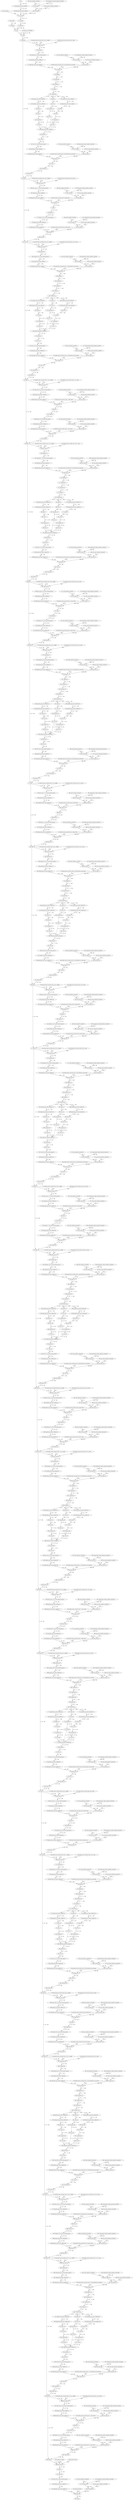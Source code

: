 strict digraph  {
"0 class_token" [id=0, type=get_attr];
"1 encoder_pos_embedding" [id=1, type=get_attr];
"2 conv_proj_bias" [id=2, type=get_attr];
"3 encoder_layers_encoder_layer_0_ln_1_weight" [id=3, type=get_attr];
"4 encoder_layers_encoder_layer_0_ln_1_bias" [id=4, type=get_attr];
"5 encoder_layers_encoder_layer_0_self_attention_in_proj_bias" [id=5, type=get_attr];
"6 encoder_layers_encoder_layer_0_self_attention_out_proj_bias" [id=6, type=get_attr];
"7 encoder_layers_encoder_layer_0_ln_2_weight" [id=7, type=get_attr];
"8 encoder_layers_encoder_layer_0_ln_2_bias" [id=8, type=get_attr];
"9 encoder_layers_encoder_layer_0_mlp_0_bias" [id=9, type=get_attr];
"10 encoder_layers_encoder_layer_0_mlp_3_bias" [id=10, type=get_attr];
"11 encoder_layers_encoder_layer_1_ln_1_weight" [id=11, type=get_attr];
"12 encoder_layers_encoder_layer_1_ln_1_bias" [id=12, type=get_attr];
"13 encoder_layers_encoder_layer_1_self_attention_in_proj_bias" [id=13, type=get_attr];
"14 encoder_layers_encoder_layer_1_self_attention_out_proj_bias" [id=14, type=get_attr];
"15 encoder_layers_encoder_layer_1_ln_2_weight" [id=15, type=get_attr];
"16 encoder_layers_encoder_layer_1_ln_2_bias" [id=16, type=get_attr];
"17 encoder_layers_encoder_layer_1_mlp_0_bias" [id=17, type=get_attr];
"18 encoder_layers_encoder_layer_1_mlp_3_bias" [id=18, type=get_attr];
"19 encoder_layers_encoder_layer_2_ln_1_weight" [id=19, type=get_attr];
"20 encoder_layers_encoder_layer_2_ln_1_bias" [id=20, type=get_attr];
"21 encoder_layers_encoder_layer_2_self_attention_in_proj_bias" [id=21, type=get_attr];
"22 encoder_layers_encoder_layer_2_self_attention_out_proj_bias" [id=22, type=get_attr];
"23 encoder_layers_encoder_layer_2_ln_2_weight" [id=23, type=get_attr];
"24 encoder_layers_encoder_layer_2_ln_2_bias" [id=24, type=get_attr];
"25 encoder_layers_encoder_layer_2_mlp_0_bias" [id=25, type=get_attr];
"26 encoder_layers_encoder_layer_2_mlp_3_bias" [id=26, type=get_attr];
"27 encoder_layers_encoder_layer_3_ln_1_weight" [id=27, type=get_attr];
"28 encoder_layers_encoder_layer_3_ln_1_bias" [id=28, type=get_attr];
"29 encoder_layers_encoder_layer_3_self_attention_in_proj_bias" [id=29, type=get_attr];
"30 encoder_layers_encoder_layer_3_self_attention_out_proj_bias" [id=30, type=get_attr];
"31 encoder_layers_encoder_layer_3_ln_2_weight" [id=31, type=get_attr];
"32 encoder_layers_encoder_layer_3_ln_2_bias" [id=32, type=get_attr];
"33 encoder_layers_encoder_layer_3_mlp_0_bias" [id=33, type=get_attr];
"34 encoder_layers_encoder_layer_3_mlp_3_bias" [id=34, type=get_attr];
"35 encoder_layers_encoder_layer_4_ln_1_weight" [id=35, type=get_attr];
"36 encoder_layers_encoder_layer_4_ln_1_bias" [id=36, type=get_attr];
"37 encoder_layers_encoder_layer_4_self_attention_in_proj_bias" [id=37, type=get_attr];
"38 encoder_layers_encoder_layer_4_self_attention_out_proj_bias" [id=38, type=get_attr];
"39 encoder_layers_encoder_layer_4_ln_2_weight" [id=39, type=get_attr];
"40 encoder_layers_encoder_layer_4_ln_2_bias" [id=40, type=get_attr];
"41 encoder_layers_encoder_layer_4_mlp_0_bias" [id=41, type=get_attr];
"42 encoder_layers_encoder_layer_4_mlp_3_bias" [id=42, type=get_attr];
"43 encoder_layers_encoder_layer_5_ln_1_weight" [id=43, type=get_attr];
"44 encoder_layers_encoder_layer_5_ln_1_bias" [id=44, type=get_attr];
"45 encoder_layers_encoder_layer_5_self_attention_in_proj_bias" [id=45, type=get_attr];
"46 encoder_layers_encoder_layer_5_self_attention_out_proj_bias" [id=46, type=get_attr];
"47 encoder_layers_encoder_layer_5_ln_2_weight" [id=47, type=get_attr];
"48 encoder_layers_encoder_layer_5_ln_2_bias" [id=48, type=get_attr];
"49 encoder_layers_encoder_layer_5_mlp_0_bias" [id=49, type=get_attr];
"50 encoder_layers_encoder_layer_5_mlp_3_bias" [id=50, type=get_attr];
"51 encoder_layers_encoder_layer_6_ln_1_weight" [id=51, type=get_attr];
"52 encoder_layers_encoder_layer_6_ln_1_bias" [id=52, type=get_attr];
"53 encoder_layers_encoder_layer_6_self_attention_in_proj_bias" [id=53, type=get_attr];
"54 encoder_layers_encoder_layer_6_self_attention_out_proj_bias" [id=54, type=get_attr];
"55 encoder_layers_encoder_layer_6_ln_2_weight" [id=55, type=get_attr];
"56 encoder_layers_encoder_layer_6_ln_2_bias" [id=56, type=get_attr];
"57 encoder_layers_encoder_layer_6_mlp_0_bias" [id=57, type=get_attr];
"58 encoder_layers_encoder_layer_6_mlp_3_bias" [id=58, type=get_attr];
"59 encoder_layers_encoder_layer_7_ln_1_weight" [id=59, type=get_attr];
"60 encoder_layers_encoder_layer_7_ln_1_bias" [id=60, type=get_attr];
"61 encoder_layers_encoder_layer_7_self_attention_in_proj_bias" [id=61, type=get_attr];
"62 encoder_layers_encoder_layer_7_self_attention_out_proj_bias" [id=62, type=get_attr];
"63 encoder_layers_encoder_layer_7_ln_2_weight" [id=63, type=get_attr];
"64 encoder_layers_encoder_layer_7_ln_2_bias" [id=64, type=get_attr];
"65 encoder_layers_encoder_layer_7_mlp_0_bias" [id=65, type=get_attr];
"66 encoder_layers_encoder_layer_7_mlp_3_bias" [id=66, type=get_attr];
"67 encoder_layers_encoder_layer_8_ln_1_weight" [id=67, type=get_attr];
"68 encoder_layers_encoder_layer_8_ln_1_bias" [id=68, type=get_attr];
"69 encoder_layers_encoder_layer_8_self_attention_in_proj_bias" [id=69, type=get_attr];
"70 encoder_layers_encoder_layer_8_self_attention_out_proj_bias" [id=70, type=get_attr];
"71 encoder_layers_encoder_layer_8_ln_2_weight" [id=71, type=get_attr];
"72 encoder_layers_encoder_layer_8_ln_2_bias" [id=72, type=get_attr];
"73 encoder_layers_encoder_layer_8_mlp_0_bias" [id=73, type=get_attr];
"74 encoder_layers_encoder_layer_8_mlp_3_bias" [id=74, type=get_attr];
"75 encoder_layers_encoder_layer_9_ln_1_weight" [id=75, type=get_attr];
"76 encoder_layers_encoder_layer_9_ln_1_bias" [id=76, type=get_attr];
"77 encoder_layers_encoder_layer_9_self_attention_in_proj_bias" [id=77, type=get_attr];
"78 encoder_layers_encoder_layer_9_self_attention_out_proj_bias" [id=78, type=get_attr];
"79 encoder_layers_encoder_layer_9_ln_2_weight" [id=79, type=get_attr];
"80 encoder_layers_encoder_layer_9_ln_2_bias" [id=80, type=get_attr];
"81 encoder_layers_encoder_layer_9_mlp_0_bias" [id=81, type=get_attr];
"82 encoder_layers_encoder_layer_9_mlp_3_bias" [id=82, type=get_attr];
"83 encoder_layers_encoder_layer_10_ln_1_weight" [id=83, type=get_attr];
"84 encoder_layers_encoder_layer_10_ln_1_bias" [id=84, type=get_attr];
"85 encoder_layers_encoder_layer_10_self_attention_in_proj_bias" [id=85, type=get_attr];
"86 encoder_layers_encoder_layer_10_self_attention_out_proj_bias" [id=86, type=get_attr];
"87 encoder_layers_encoder_layer_10_ln_2_weight" [id=87, type=get_attr];
"88 encoder_layers_encoder_layer_10_ln_2_bias" [id=88, type=get_attr];
"89 encoder_layers_encoder_layer_10_mlp_0_bias" [id=89, type=get_attr];
"90 encoder_layers_encoder_layer_10_mlp_3_bias" [id=90, type=get_attr];
"91 encoder_layers_encoder_layer_11_ln_1_weight" [id=91, type=get_attr];
"92 encoder_layers_encoder_layer_11_ln_1_bias" [id=92, type=get_attr];
"93 encoder_layers_encoder_layer_11_self_attention_in_proj_bias" [id=93, type=get_attr];
"94 encoder_layers_encoder_layer_11_self_attention_out_proj_bias" [id=94, type=get_attr];
"95 encoder_layers_encoder_layer_11_ln_2_weight" [id=95, type=get_attr];
"96 encoder_layers_encoder_layer_11_ln_2_bias" [id=96, type=get_attr];
"97 encoder_layers_encoder_layer_11_mlp_0_bias" [id=97, type=get_attr];
"98 encoder_layers_encoder_layer_11_mlp_3_bias" [id=98, type=get_attr];
"99 encoder_ln_weight" [id=99, type=get_attr];
"100 encoder_ln_bias" [id=100, type=get_attr];
"101 heads_head_bias" [id=101, type=get_attr];
"102 x" [id=102, type=input];
"103 quantize_per_tensor_default" [id=103, type=quantize_per_tensor];
"104 dequantize_per_tensor_default" [id=104, type=dequantize_per_tensor];
"105 scale_updated_constant0" [id=105, type=get_attr];
"106 compressed_weight_updated_constant0" [id=106, type=get_attr];
"107 mul_tensor" [id=107, type=mul];
"108 zero_point_updated_constant0" [id=108, type=get_attr];
"109 sub_tensor" [id=109, type=sub];
"110 conv2d" [id=110, type=conv2d];
"111 reshape" [id=111, type=reshape];
"112 permute" [id=112, type=permute];
"113 expand" [id=113, type=expand];
"114 cat" [id=114, type=cat];
"115 add" [id=115, type=add];
"116 dropout" [id=116, type=dropout];
"117 layer_norm" [id=117, type=layer_norm];
"118 transpose" [id=118, type=transpose];
"119 transpose_0_0_nncf_smooth_quant_0" [id=119, type=call_module];
"120 quantize_per_tensor_default_1" [id=120, type=quantize_per_tensor];
"121 dequantize_per_tensor_default_1" [id=121, type=dequantize_per_tensor];
"122 scale_updated_constant1" [id=122, type=get_attr];
"123 compressed_weight_updated_constant1" [id=123, type=get_attr];
"124 mul_tensor_1" [id=124, type=mul];
"125 zero_point_updated_constant1" [id=125, type=get_attr];
"126 sub_tensor_1" [id=126, type=sub];
"127 linear" [id=127, type=linear];
"128 unflatten" [id=128, type=unflatten];
"129 unsqueeze" [id=129, type=unsqueeze];
"130 transpose_1" [id=130, type=transpose];
"131 squeeze" [id=131, type=squeeze];
"132 contiguous" [id=132, type=contiguous];
"133 quantize_per_tensor_default_2" [id=133, type=quantize_per_tensor];
"134 dequantize_per_tensor_default_2" [id=134, type=dequantize_per_tensor];
"135 select" [id=135, type=select];
"136 quantize_per_tensor_default_3" [id=136, type=quantize_per_tensor];
"137 dequantize_per_tensor_default_3" [id=137, type=dequantize_per_tensor];
"138 select_1" [id=138, type=select];
"139 select_2" [id=139, type=select];
"140 view" [id=140, type=view];
"141 transpose_2" [id=141, type=transpose];
"142 view_1" [id=142, type=view];
"143 transpose_3" [id=143, type=transpose];
"144 view_2" [id=144, type=view];
"145 transpose_4" [id=145, type=transpose];
"146 view_3" [id=146, type=view];
"147 view_4" [id=147, type=view];
"148 view_5" [id=148, type=view];
"149 scaled_dot_product_attention" [id=149, type=scaled_dot_product_attention];
"150 permute_1" [id=150, type=permute];
"151 view_6" [id=151, type=view];
"152 view_6_0_0_nncf_smooth_quant_0" [id=152, type=call_module];
"153 quantize_per_tensor_default_4" [id=153, type=quantize_per_tensor];
"154 dequantize_per_tensor_default_4" [id=154, type=dequantize_per_tensor];
"155 scale_updated_constant2" [id=155, type=get_attr];
"156 compressed_weight_updated_constant2" [id=156, type=get_attr];
"157 mul_tensor_2" [id=157, type=mul];
"158 zero_point_updated_constant2" [id=158, type=get_attr];
"159 sub_tensor_2" [id=159, type=sub];
"160 linear_1" [id=160, type=linear];
"161 view_7" [id=161, type=view];
"162 transpose_5" [id=162, type=transpose];
"163 dropout_1" [id=163, type=dropout];
"164 add_1" [id=164, type=add];
"165 layer_norm_1" [id=165, type=layer_norm];
"166 layer_norm_1_0_0_nncf_smooth_quant_0" [id=166, type=call_module];
"167 quantize_per_tensor_default_5" [id=167, type=quantize_per_tensor];
"168 dequantize_per_tensor_default_5" [id=168, type=dequantize_per_tensor];
"169 scale_updated_constant3" [id=169, type=get_attr];
"170 compressed_weight_updated_constant3" [id=170, type=get_attr];
"171 mul_tensor_3" [id=171, type=mul];
"172 zero_point_updated_constant3" [id=172, type=get_attr];
"173 sub_tensor_3" [id=173, type=sub];
"174 linear_2" [id=174, type=linear];
"175 gelu" [id=175, type=gelu];
"176 dropout_2" [id=176, type=dropout];
"177 dropout_2_0_0_nncf_smooth_quant_0" [id=177, type=call_module];
"178 quantize_per_tensor_default_6" [id=178, type=quantize_per_tensor];
"179 dequantize_per_tensor_default_6" [id=179, type=dequantize_per_tensor];
"180 scale_updated_constant4" [id=180, type=get_attr];
"181 compressed_weight_updated_constant4" [id=181, type=get_attr];
"182 mul_tensor_4" [id=182, type=mul];
"183 zero_point_updated_constant4" [id=183, type=get_attr];
"184 sub_tensor_4" [id=184, type=sub];
"185 linear_3" [id=185, type=linear];
"186 dropout_3" [id=186, type=dropout];
"187 add_2" [id=187, type=add];
"188 layer_norm_2" [id=188, type=layer_norm];
"189 transpose_6" [id=189, type=transpose];
"190 transpose_6_0_0_nncf_smooth_quant_0" [id=190, type=call_module];
"191 quantize_per_tensor_default_7" [id=191, type=quantize_per_tensor];
"192 dequantize_per_tensor_default_7" [id=192, type=dequantize_per_tensor];
"193 scale_updated_constant5" [id=193, type=get_attr];
"194 compressed_weight_updated_constant5" [id=194, type=get_attr];
"195 mul_tensor_5" [id=195, type=mul];
"196 zero_point_updated_constant5" [id=196, type=get_attr];
"197 sub_tensor_5" [id=197, type=sub];
"198 linear_4" [id=198, type=linear];
"199 unflatten_1" [id=199, type=unflatten];
"200 unsqueeze_1" [id=200, type=unsqueeze];
"201 transpose_7" [id=201, type=transpose];
"202 squeeze_1" [id=202, type=squeeze];
"203 contiguous_1" [id=203, type=contiguous];
"204 quantize_per_tensor_default_8" [id=204, type=quantize_per_tensor];
"205 dequantize_per_tensor_default_8" [id=205, type=dequantize_per_tensor];
"206 select_3" [id=206, type=select];
"207 quantize_per_tensor_default_9" [id=207, type=quantize_per_tensor];
"208 dequantize_per_tensor_default_9" [id=208, type=dequantize_per_tensor];
"209 select_4" [id=209, type=select];
"210 select_5" [id=210, type=select];
"211 view_8" [id=211, type=view];
"212 transpose_8" [id=212, type=transpose];
"213 view_9" [id=213, type=view];
"214 transpose_9" [id=214, type=transpose];
"215 view_10" [id=215, type=view];
"216 transpose_10" [id=216, type=transpose];
"217 view_11" [id=217, type=view];
"218 view_12" [id=218, type=view];
"219 view_13" [id=219, type=view];
"220 scaled_dot_product_attention_1" [id=220, type=scaled_dot_product_attention];
"221 permute_2" [id=221, type=permute];
"222 view_14" [id=222, type=view];
"223 view_14_0_0_nncf_smooth_quant_0" [id=223, type=call_module];
"224 quantize_per_tensor_default_10" [id=224, type=quantize_per_tensor];
"225 dequantize_per_tensor_default_10" [id=225, type=dequantize_per_tensor];
"226 scale_updated_constant6" [id=226, type=get_attr];
"227 compressed_weight_updated_constant6" [id=227, type=get_attr];
"228 mul_tensor_6" [id=228, type=mul];
"229 zero_point_updated_constant6" [id=229, type=get_attr];
"230 sub_tensor_6" [id=230, type=sub];
"231 linear_5" [id=231, type=linear];
"232 view_15" [id=232, type=view];
"233 transpose_11" [id=233, type=transpose];
"234 dropout_4" [id=234, type=dropout];
"235 add_3" [id=235, type=add];
"236 layer_norm_3" [id=236, type=layer_norm];
"237 layer_norm_3_0_0_nncf_smooth_quant_0" [id=237, type=call_module];
"238 quantize_per_tensor_default_11" [id=238, type=quantize_per_tensor];
"239 dequantize_per_tensor_default_11" [id=239, type=dequantize_per_tensor];
"240 scale_updated_constant7" [id=240, type=get_attr];
"241 compressed_weight_updated_constant7" [id=241, type=get_attr];
"242 mul_tensor_7" [id=242, type=mul];
"243 zero_point_updated_constant7" [id=243, type=get_attr];
"244 sub_tensor_7" [id=244, type=sub];
"245 linear_6" [id=245, type=linear];
"246 gelu_1" [id=246, type=gelu];
"247 dropout_5" [id=247, type=dropout];
"248 dropout_5_0_0_nncf_smooth_quant_0" [id=248, type=call_module];
"249 quantize_per_tensor_default_12" [id=249, type=quantize_per_tensor];
"250 dequantize_per_tensor_default_12" [id=250, type=dequantize_per_tensor];
"251 scale_updated_constant8" [id=251, type=get_attr];
"252 compressed_weight_updated_constant8" [id=252, type=get_attr];
"253 mul_tensor_8" [id=253, type=mul];
"254 zero_point_updated_constant8" [id=254, type=get_attr];
"255 sub_tensor_8" [id=255, type=sub];
"256 linear_7" [id=256, type=linear];
"257 dropout_6" [id=257, type=dropout];
"258 add_4" [id=258, type=add];
"259 layer_norm_4" [id=259, type=layer_norm];
"260 transpose_12" [id=260, type=transpose];
"261 transpose_12_0_0_nncf_smooth_quant_0" [id=261, type=call_module];
"262 quantize_per_tensor_default_13" [id=262, type=quantize_per_tensor];
"263 dequantize_per_tensor_default_13" [id=263, type=dequantize_per_tensor];
"264 scale_updated_constant9" [id=264, type=get_attr];
"265 compressed_weight_updated_constant9" [id=265, type=get_attr];
"266 mul_tensor_9" [id=266, type=mul];
"267 zero_point_updated_constant9" [id=267, type=get_attr];
"268 sub_tensor_9" [id=268, type=sub];
"269 linear_8" [id=269, type=linear];
"270 unflatten_2" [id=270, type=unflatten];
"271 unsqueeze_2" [id=271, type=unsqueeze];
"272 transpose_13" [id=272, type=transpose];
"273 squeeze_2" [id=273, type=squeeze];
"274 contiguous_2" [id=274, type=contiguous];
"275 quantize_per_tensor_default_14" [id=275, type=quantize_per_tensor];
"276 dequantize_per_tensor_default_14" [id=276, type=dequantize_per_tensor];
"277 select_6" [id=277, type=select];
"278 quantize_per_tensor_default_15" [id=278, type=quantize_per_tensor];
"279 dequantize_per_tensor_default_15" [id=279, type=dequantize_per_tensor];
"280 select_7" [id=280, type=select];
"281 select_8" [id=281, type=select];
"282 view_16" [id=282, type=view];
"283 transpose_14" [id=283, type=transpose];
"284 view_17" [id=284, type=view];
"285 transpose_15" [id=285, type=transpose];
"286 view_18" [id=286, type=view];
"287 transpose_16" [id=287, type=transpose];
"288 view_19" [id=288, type=view];
"289 view_20" [id=289, type=view];
"290 view_21" [id=290, type=view];
"291 scaled_dot_product_attention_2" [id=291, type=scaled_dot_product_attention];
"292 permute_3" [id=292, type=permute];
"293 view_22" [id=293, type=view];
"294 view_22_0_0_nncf_smooth_quant_0" [id=294, type=call_module];
"295 quantize_per_tensor_default_16" [id=295, type=quantize_per_tensor];
"296 dequantize_per_tensor_default_16" [id=296, type=dequantize_per_tensor];
"297 scale_updated_constant10" [id=297, type=get_attr];
"298 compressed_weight_updated_constant10" [id=298, type=get_attr];
"299 mul_tensor_10" [id=299, type=mul];
"300 zero_point_updated_constant10" [id=300, type=get_attr];
"301 sub_tensor_10" [id=301, type=sub];
"302 linear_9" [id=302, type=linear];
"303 view_23" [id=303, type=view];
"304 transpose_17" [id=304, type=transpose];
"305 dropout_7" [id=305, type=dropout];
"306 add_5" [id=306, type=add];
"307 layer_norm_5" [id=307, type=layer_norm];
"308 layer_norm_5_0_0_nncf_smooth_quant_0" [id=308, type=call_module];
"309 quantize_per_tensor_default_17" [id=309, type=quantize_per_tensor];
"310 dequantize_per_tensor_default_17" [id=310, type=dequantize_per_tensor];
"311 scale_updated_constant11" [id=311, type=get_attr];
"312 compressed_weight_updated_constant11" [id=312, type=get_attr];
"313 mul_tensor_11" [id=313, type=mul];
"314 zero_point_updated_constant11" [id=314, type=get_attr];
"315 sub_tensor_11" [id=315, type=sub];
"316 linear_10" [id=316, type=linear];
"317 gelu_2" [id=317, type=gelu];
"318 dropout_8" [id=318, type=dropout];
"319 dropout_8_0_0_nncf_smooth_quant_0" [id=319, type=call_module];
"320 quantize_per_tensor_default_18" [id=320, type=quantize_per_tensor];
"321 dequantize_per_tensor_default_18" [id=321, type=dequantize_per_tensor];
"322 scale_updated_constant12" [id=322, type=get_attr];
"323 compressed_weight_updated_constant12" [id=323, type=get_attr];
"324 mul_tensor_12" [id=324, type=mul];
"325 zero_point_updated_constant12" [id=325, type=get_attr];
"326 sub_tensor_12" [id=326, type=sub];
"327 linear_11" [id=327, type=linear];
"328 dropout_9" [id=328, type=dropout];
"329 add_6" [id=329, type=add];
"330 layer_norm_6" [id=330, type=layer_norm];
"331 transpose_18" [id=331, type=transpose];
"332 transpose_18_0_0_nncf_smooth_quant_0" [id=332, type=call_module];
"333 quantize_per_tensor_default_19" [id=333, type=quantize_per_tensor];
"334 dequantize_per_tensor_default_19" [id=334, type=dequantize_per_tensor];
"335 scale_updated_constant13" [id=335, type=get_attr];
"336 compressed_weight_updated_constant13" [id=336, type=get_attr];
"337 mul_tensor_13" [id=337, type=mul];
"338 zero_point_updated_constant13" [id=338, type=get_attr];
"339 sub_tensor_13" [id=339, type=sub];
"340 linear_12" [id=340, type=linear];
"341 unflatten_3" [id=341, type=unflatten];
"342 unsqueeze_3" [id=342, type=unsqueeze];
"343 transpose_19" [id=343, type=transpose];
"344 squeeze_3" [id=344, type=squeeze];
"345 contiguous_3" [id=345, type=contiguous];
"346 quantize_per_tensor_default_20" [id=346, type=quantize_per_tensor];
"347 dequantize_per_tensor_default_20" [id=347, type=dequantize_per_tensor];
"348 select_9" [id=348, type=select];
"349 quantize_per_tensor_default_21" [id=349, type=quantize_per_tensor];
"350 dequantize_per_tensor_default_21" [id=350, type=dequantize_per_tensor];
"351 select_10" [id=351, type=select];
"352 select_11" [id=352, type=select];
"353 view_24" [id=353, type=view];
"354 transpose_20" [id=354, type=transpose];
"355 view_25" [id=355, type=view];
"356 transpose_21" [id=356, type=transpose];
"357 view_26" [id=357, type=view];
"358 transpose_22" [id=358, type=transpose];
"359 view_27" [id=359, type=view];
"360 view_28" [id=360, type=view];
"361 view_29" [id=361, type=view];
"362 scaled_dot_product_attention_3" [id=362, type=scaled_dot_product_attention];
"363 permute_4" [id=363, type=permute];
"364 view_30" [id=364, type=view];
"365 view_30_0_0_nncf_smooth_quant_0" [id=365, type=call_module];
"366 quantize_per_tensor_default_22" [id=366, type=quantize_per_tensor];
"367 dequantize_per_tensor_default_22" [id=367, type=dequantize_per_tensor];
"368 scale_updated_constant14" [id=368, type=get_attr];
"369 compressed_weight_updated_constant14" [id=369, type=get_attr];
"370 mul_tensor_14" [id=370, type=mul];
"371 zero_point_updated_constant14" [id=371, type=get_attr];
"372 sub_tensor_14" [id=372, type=sub];
"373 linear_13" [id=373, type=linear];
"374 view_31" [id=374, type=view];
"375 transpose_23" [id=375, type=transpose];
"376 dropout_10" [id=376, type=dropout];
"377 add_7" [id=377, type=add];
"378 layer_norm_7" [id=378, type=layer_norm];
"379 layer_norm_7_0_0_nncf_smooth_quant_0" [id=379, type=call_module];
"380 quantize_per_tensor_default_23" [id=380, type=quantize_per_tensor];
"381 dequantize_per_tensor_default_23" [id=381, type=dequantize_per_tensor];
"382 scale_updated_constant15" [id=382, type=get_attr];
"383 compressed_weight_updated_constant15" [id=383, type=get_attr];
"384 mul_tensor_15" [id=384, type=mul];
"385 zero_point_updated_constant15" [id=385, type=get_attr];
"386 sub_tensor_15" [id=386, type=sub];
"387 linear_14" [id=387, type=linear];
"388 gelu_3" [id=388, type=gelu];
"389 dropout_11" [id=389, type=dropout];
"390 dropout_11_0_0_nncf_smooth_quant_0" [id=390, type=call_module];
"391 quantize_per_tensor_default_24" [id=391, type=quantize_per_tensor];
"392 dequantize_per_tensor_default_24" [id=392, type=dequantize_per_tensor];
"393 scale_updated_constant16" [id=393, type=get_attr];
"394 compressed_weight_updated_constant16" [id=394, type=get_attr];
"395 mul_tensor_16" [id=395, type=mul];
"396 zero_point_updated_constant16" [id=396, type=get_attr];
"397 sub_tensor_16" [id=397, type=sub];
"398 linear_15" [id=398, type=linear];
"399 dropout_12" [id=399, type=dropout];
"400 add_8" [id=400, type=add];
"401 layer_norm_8" [id=401, type=layer_norm];
"402 transpose_24" [id=402, type=transpose];
"403 transpose_24_0_0_nncf_smooth_quant_0" [id=403, type=call_module];
"404 quantize_per_tensor_default_25" [id=404, type=quantize_per_tensor];
"405 dequantize_per_tensor_default_25" [id=405, type=dequantize_per_tensor];
"406 scale_updated_constant17" [id=406, type=get_attr];
"407 compressed_weight_updated_constant17" [id=407, type=get_attr];
"408 mul_tensor_17" [id=408, type=mul];
"409 zero_point_updated_constant17" [id=409, type=get_attr];
"410 sub_tensor_17" [id=410, type=sub];
"411 linear_16" [id=411, type=linear];
"412 unflatten_4" [id=412, type=unflatten];
"413 unsqueeze_4" [id=413, type=unsqueeze];
"414 transpose_25" [id=414, type=transpose];
"415 squeeze_4" [id=415, type=squeeze];
"416 contiguous_4" [id=416, type=contiguous];
"417 quantize_per_tensor_default_26" [id=417, type=quantize_per_tensor];
"418 dequantize_per_tensor_default_26" [id=418, type=dequantize_per_tensor];
"419 select_12" [id=419, type=select];
"420 quantize_per_tensor_default_27" [id=420, type=quantize_per_tensor];
"421 dequantize_per_tensor_default_27" [id=421, type=dequantize_per_tensor];
"422 select_13" [id=422, type=select];
"423 select_14" [id=423, type=select];
"424 view_32" [id=424, type=view];
"425 transpose_26" [id=425, type=transpose];
"426 view_33" [id=426, type=view];
"427 transpose_27" [id=427, type=transpose];
"428 view_34" [id=428, type=view];
"429 transpose_28" [id=429, type=transpose];
"430 view_35" [id=430, type=view];
"431 view_36" [id=431, type=view];
"432 view_37" [id=432, type=view];
"433 scaled_dot_product_attention_4" [id=433, type=scaled_dot_product_attention];
"434 permute_5" [id=434, type=permute];
"435 view_38" [id=435, type=view];
"436 view_38_0_0_nncf_smooth_quant_0" [id=436, type=call_module];
"437 quantize_per_tensor_default_28" [id=437, type=quantize_per_tensor];
"438 dequantize_per_tensor_default_28" [id=438, type=dequantize_per_tensor];
"439 scale_updated_constant18" [id=439, type=get_attr];
"440 compressed_weight_updated_constant18" [id=440, type=get_attr];
"441 mul_tensor_18" [id=441, type=mul];
"442 zero_point_updated_constant18" [id=442, type=get_attr];
"443 sub_tensor_18" [id=443, type=sub];
"444 linear_17" [id=444, type=linear];
"445 view_39" [id=445, type=view];
"446 transpose_29" [id=446, type=transpose];
"447 dropout_13" [id=447, type=dropout];
"448 add_9" [id=448, type=add];
"449 layer_norm_9" [id=449, type=layer_norm];
"450 layer_norm_9_0_0_nncf_smooth_quant_0" [id=450, type=call_module];
"451 quantize_per_tensor_default_29" [id=451, type=quantize_per_tensor];
"452 dequantize_per_tensor_default_29" [id=452, type=dequantize_per_tensor];
"453 scale_updated_constant19" [id=453, type=get_attr];
"454 compressed_weight_updated_constant19" [id=454, type=get_attr];
"455 mul_tensor_19" [id=455, type=mul];
"456 zero_point_updated_constant19" [id=456, type=get_attr];
"457 sub_tensor_19" [id=457, type=sub];
"458 linear_18" [id=458, type=linear];
"459 gelu_4" [id=459, type=gelu];
"460 dropout_14" [id=460, type=dropout];
"461 dropout_14_0_0_nncf_smooth_quant_0" [id=461, type=call_module];
"462 quantize_per_tensor_default_30" [id=462, type=quantize_per_tensor];
"463 dequantize_per_tensor_default_30" [id=463, type=dequantize_per_tensor];
"464 scale_updated_constant20" [id=464, type=get_attr];
"465 compressed_weight_updated_constant20" [id=465, type=get_attr];
"466 mul_tensor_20" [id=466, type=mul];
"467 zero_point_updated_constant20" [id=467, type=get_attr];
"468 sub_tensor_20" [id=468, type=sub];
"469 linear_19" [id=469, type=linear];
"470 dropout_15" [id=470, type=dropout];
"471 add_10" [id=471, type=add];
"472 layer_norm_10" [id=472, type=layer_norm];
"473 transpose_30" [id=473, type=transpose];
"474 transpose_30_0_0_nncf_smooth_quant_0" [id=474, type=call_module];
"475 quantize_per_tensor_default_31" [id=475, type=quantize_per_tensor];
"476 dequantize_per_tensor_default_31" [id=476, type=dequantize_per_tensor];
"477 scale_updated_constant21" [id=477, type=get_attr];
"478 compressed_weight_updated_constant21" [id=478, type=get_attr];
"479 mul_tensor_21" [id=479, type=mul];
"480 zero_point_updated_constant21" [id=480, type=get_attr];
"481 sub_tensor_21" [id=481, type=sub];
"482 linear_20" [id=482, type=linear];
"483 unflatten_5" [id=483, type=unflatten];
"484 unsqueeze_5" [id=484, type=unsqueeze];
"485 transpose_31" [id=485, type=transpose];
"486 squeeze_5" [id=486, type=squeeze];
"487 contiguous_5" [id=487, type=contiguous];
"488 quantize_per_tensor_default_32" [id=488, type=quantize_per_tensor];
"489 dequantize_per_tensor_default_32" [id=489, type=dequantize_per_tensor];
"490 select_15" [id=490, type=select];
"491 quantize_per_tensor_default_33" [id=491, type=quantize_per_tensor];
"492 dequantize_per_tensor_default_33" [id=492, type=dequantize_per_tensor];
"493 select_16" [id=493, type=select];
"494 select_17" [id=494, type=select];
"495 view_40" [id=495, type=view];
"496 transpose_32" [id=496, type=transpose];
"497 view_41" [id=497, type=view];
"498 transpose_33" [id=498, type=transpose];
"499 view_42" [id=499, type=view];
"500 transpose_34" [id=500, type=transpose];
"501 view_43" [id=501, type=view];
"502 view_44" [id=502, type=view];
"503 view_45" [id=503, type=view];
"504 scaled_dot_product_attention_5" [id=504, type=scaled_dot_product_attention];
"505 permute_6" [id=505, type=permute];
"506 view_46" [id=506, type=view];
"507 view_46_0_0_nncf_smooth_quant_0" [id=507, type=call_module];
"508 quantize_per_tensor_default_34" [id=508, type=quantize_per_tensor];
"509 dequantize_per_tensor_default_34" [id=509, type=dequantize_per_tensor];
"510 scale_updated_constant22" [id=510, type=get_attr];
"511 compressed_weight_updated_constant22" [id=511, type=get_attr];
"512 mul_tensor_22" [id=512, type=mul];
"513 zero_point_updated_constant22" [id=513, type=get_attr];
"514 sub_tensor_22" [id=514, type=sub];
"515 linear_21" [id=515, type=linear];
"516 view_47" [id=516, type=view];
"517 transpose_35" [id=517, type=transpose];
"518 dropout_16" [id=518, type=dropout];
"519 add_11" [id=519, type=add];
"520 layer_norm_11" [id=520, type=layer_norm];
"521 layer_norm_11_0_0_nncf_smooth_quant_0" [id=521, type=call_module];
"522 quantize_per_tensor_default_35" [id=522, type=quantize_per_tensor];
"523 dequantize_per_tensor_default_35" [id=523, type=dequantize_per_tensor];
"524 scale_updated_constant23" [id=524, type=get_attr];
"525 compressed_weight_updated_constant23" [id=525, type=get_attr];
"526 mul_tensor_23" [id=526, type=mul];
"527 zero_point_updated_constant23" [id=527, type=get_attr];
"528 sub_tensor_23" [id=528, type=sub];
"529 linear_22" [id=529, type=linear];
"530 gelu_5" [id=530, type=gelu];
"531 dropout_17" [id=531, type=dropout];
"532 dropout_17_0_0_nncf_smooth_quant_0" [id=532, type=call_module];
"533 quantize_per_tensor_default_36" [id=533, type=quantize_per_tensor];
"534 dequantize_per_tensor_default_36" [id=534, type=dequantize_per_tensor];
"535 scale_updated_constant24" [id=535, type=get_attr];
"536 compressed_weight_updated_constant24" [id=536, type=get_attr];
"537 mul_tensor_24" [id=537, type=mul];
"538 zero_point_updated_constant24" [id=538, type=get_attr];
"539 sub_tensor_24" [id=539, type=sub];
"540 linear_23" [id=540, type=linear];
"541 dropout_18" [id=541, type=dropout];
"542 add_12" [id=542, type=add];
"543 layer_norm_12" [id=543, type=layer_norm];
"544 transpose_36" [id=544, type=transpose];
"545 transpose_36_0_0_nncf_smooth_quant_0" [id=545, type=call_module];
"546 quantize_per_tensor_default_37" [id=546, type=quantize_per_tensor];
"547 dequantize_per_tensor_default_37" [id=547, type=dequantize_per_tensor];
"548 scale_updated_constant25" [id=548, type=get_attr];
"549 compressed_weight_updated_constant25" [id=549, type=get_attr];
"550 mul_tensor_25" [id=550, type=mul];
"551 zero_point_updated_constant25" [id=551, type=get_attr];
"552 sub_tensor_25" [id=552, type=sub];
"553 linear_24" [id=553, type=linear];
"554 unflatten_6" [id=554, type=unflatten];
"555 unsqueeze_6" [id=555, type=unsqueeze];
"556 transpose_37" [id=556, type=transpose];
"557 squeeze_6" [id=557, type=squeeze];
"558 contiguous_6" [id=558, type=contiguous];
"559 quantize_per_tensor_default_38" [id=559, type=quantize_per_tensor];
"560 dequantize_per_tensor_default_38" [id=560, type=dequantize_per_tensor];
"561 select_18" [id=561, type=select];
"562 quantize_per_tensor_default_39" [id=562, type=quantize_per_tensor];
"563 dequantize_per_tensor_default_39" [id=563, type=dequantize_per_tensor];
"564 select_19" [id=564, type=select];
"565 select_20" [id=565, type=select];
"566 view_48" [id=566, type=view];
"567 transpose_38" [id=567, type=transpose];
"568 view_49" [id=568, type=view];
"569 transpose_39" [id=569, type=transpose];
"570 view_50" [id=570, type=view];
"571 transpose_40" [id=571, type=transpose];
"572 view_51" [id=572, type=view];
"573 view_52" [id=573, type=view];
"574 view_53" [id=574, type=view];
"575 scaled_dot_product_attention_6" [id=575, type=scaled_dot_product_attention];
"576 permute_7" [id=576, type=permute];
"577 view_54" [id=577, type=view];
"578 view_54_0_0_nncf_smooth_quant_0" [id=578, type=call_module];
"579 quantize_per_tensor_default_40" [id=579, type=quantize_per_tensor];
"580 dequantize_per_tensor_default_40" [id=580, type=dequantize_per_tensor];
"581 scale_updated_constant26" [id=581, type=get_attr];
"582 compressed_weight_updated_constant26" [id=582, type=get_attr];
"583 mul_tensor_26" [id=583, type=mul];
"584 zero_point_updated_constant26" [id=584, type=get_attr];
"585 sub_tensor_26" [id=585, type=sub];
"586 linear_25" [id=586, type=linear];
"587 view_55" [id=587, type=view];
"588 transpose_41" [id=588, type=transpose];
"589 dropout_19" [id=589, type=dropout];
"590 add_13" [id=590, type=add];
"591 layer_norm_13" [id=591, type=layer_norm];
"592 layer_norm_13_0_0_nncf_smooth_quant_0" [id=592, type=call_module];
"593 quantize_per_tensor_default_41" [id=593, type=quantize_per_tensor];
"594 dequantize_per_tensor_default_41" [id=594, type=dequantize_per_tensor];
"595 scale_updated_constant27" [id=595, type=get_attr];
"596 compressed_weight_updated_constant27" [id=596, type=get_attr];
"597 mul_tensor_27" [id=597, type=mul];
"598 zero_point_updated_constant27" [id=598, type=get_attr];
"599 sub_tensor_27" [id=599, type=sub];
"600 linear_26" [id=600, type=linear];
"601 gelu_6" [id=601, type=gelu];
"602 dropout_20" [id=602, type=dropout];
"603 dropout_20_0_0_nncf_smooth_quant_0" [id=603, type=call_module];
"604 quantize_per_tensor_default_42" [id=604, type=quantize_per_tensor];
"605 dequantize_per_tensor_default_42" [id=605, type=dequantize_per_tensor];
"606 scale_updated_constant28" [id=606, type=get_attr];
"607 compressed_weight_updated_constant28" [id=607, type=get_attr];
"608 mul_tensor_28" [id=608, type=mul];
"609 zero_point_updated_constant28" [id=609, type=get_attr];
"610 sub_tensor_28" [id=610, type=sub];
"611 linear_27" [id=611, type=linear];
"612 dropout_21" [id=612, type=dropout];
"613 add_14" [id=613, type=add];
"614 layer_norm_14" [id=614, type=layer_norm];
"615 transpose_42" [id=615, type=transpose];
"616 transpose_42_0_0_nncf_smooth_quant_0" [id=616, type=call_module];
"617 quantize_per_tensor_default_43" [id=617, type=quantize_per_tensor];
"618 dequantize_per_tensor_default_43" [id=618, type=dequantize_per_tensor];
"619 scale_updated_constant29" [id=619, type=get_attr];
"620 compressed_weight_updated_constant29" [id=620, type=get_attr];
"621 mul_tensor_29" [id=621, type=mul];
"622 zero_point_updated_constant29" [id=622, type=get_attr];
"623 sub_tensor_29" [id=623, type=sub];
"624 linear_28" [id=624, type=linear];
"625 unflatten_7" [id=625, type=unflatten];
"626 unsqueeze_7" [id=626, type=unsqueeze];
"627 transpose_43" [id=627, type=transpose];
"628 squeeze_7" [id=628, type=squeeze];
"629 contiguous_7" [id=629, type=contiguous];
"630 quantize_per_tensor_default_44" [id=630, type=quantize_per_tensor];
"631 dequantize_per_tensor_default_44" [id=631, type=dequantize_per_tensor];
"632 select_21" [id=632, type=select];
"633 quantize_per_tensor_default_45" [id=633, type=quantize_per_tensor];
"634 dequantize_per_tensor_default_45" [id=634, type=dequantize_per_tensor];
"635 select_22" [id=635, type=select];
"636 select_23" [id=636, type=select];
"637 view_56" [id=637, type=view];
"638 transpose_44" [id=638, type=transpose];
"639 view_57" [id=639, type=view];
"640 transpose_45" [id=640, type=transpose];
"641 view_58" [id=641, type=view];
"642 transpose_46" [id=642, type=transpose];
"643 view_59" [id=643, type=view];
"644 view_60" [id=644, type=view];
"645 view_61" [id=645, type=view];
"646 scaled_dot_product_attention_7" [id=646, type=scaled_dot_product_attention];
"647 permute_8" [id=647, type=permute];
"648 view_62" [id=648, type=view];
"649 view_62_0_0_nncf_smooth_quant_0" [id=649, type=call_module];
"650 quantize_per_tensor_default_46" [id=650, type=quantize_per_tensor];
"651 dequantize_per_tensor_default_46" [id=651, type=dequantize_per_tensor];
"652 scale_updated_constant30" [id=652, type=get_attr];
"653 compressed_weight_updated_constant30" [id=653, type=get_attr];
"654 mul_tensor_30" [id=654, type=mul];
"655 zero_point_updated_constant30" [id=655, type=get_attr];
"656 sub_tensor_30" [id=656, type=sub];
"657 linear_29" [id=657, type=linear];
"658 view_63" [id=658, type=view];
"659 transpose_47" [id=659, type=transpose];
"660 dropout_22" [id=660, type=dropout];
"661 add_15" [id=661, type=add];
"662 layer_norm_15" [id=662, type=layer_norm];
"663 layer_norm_15_0_0_nncf_smooth_quant_0" [id=663, type=call_module];
"664 quantize_per_tensor_default_47" [id=664, type=quantize_per_tensor];
"665 dequantize_per_tensor_default_47" [id=665, type=dequantize_per_tensor];
"666 scale_updated_constant31" [id=666, type=get_attr];
"667 compressed_weight_updated_constant31" [id=667, type=get_attr];
"668 mul_tensor_31" [id=668, type=mul];
"669 zero_point_updated_constant31" [id=669, type=get_attr];
"670 sub_tensor_31" [id=670, type=sub];
"671 linear_30" [id=671, type=linear];
"672 gelu_7" [id=672, type=gelu];
"673 dropout_23" [id=673, type=dropout];
"674 dropout_23_0_0_nncf_smooth_quant_0" [id=674, type=call_module];
"675 quantize_per_tensor_default_48" [id=675, type=quantize_per_tensor];
"676 dequantize_per_tensor_default_48" [id=676, type=dequantize_per_tensor];
"677 scale_updated_constant32" [id=677, type=get_attr];
"678 compressed_weight_updated_constant32" [id=678, type=get_attr];
"679 mul_tensor_32" [id=679, type=mul];
"680 zero_point_updated_constant32" [id=680, type=get_attr];
"681 sub_tensor_32" [id=681, type=sub];
"682 linear_31" [id=682, type=linear];
"683 dropout_24" [id=683, type=dropout];
"684 add_16" [id=684, type=add];
"685 layer_norm_16" [id=685, type=layer_norm];
"686 transpose_48" [id=686, type=transpose];
"687 transpose_48_0_0_nncf_smooth_quant_0" [id=687, type=call_module];
"688 quantize_per_tensor_default_49" [id=688, type=quantize_per_tensor];
"689 dequantize_per_tensor_default_49" [id=689, type=dequantize_per_tensor];
"690 scale_updated_constant33" [id=690, type=get_attr];
"691 compressed_weight_updated_constant33" [id=691, type=get_attr];
"692 mul_tensor_33" [id=692, type=mul];
"693 zero_point_updated_constant33" [id=693, type=get_attr];
"694 sub_tensor_33" [id=694, type=sub];
"695 linear_32" [id=695, type=linear];
"696 unflatten_8" [id=696, type=unflatten];
"697 unsqueeze_8" [id=697, type=unsqueeze];
"698 transpose_49" [id=698, type=transpose];
"699 squeeze_8" [id=699, type=squeeze];
"700 contiguous_8" [id=700, type=contiguous];
"701 quantize_per_tensor_default_50" [id=701, type=quantize_per_tensor];
"702 dequantize_per_tensor_default_50" [id=702, type=dequantize_per_tensor];
"703 select_24" [id=703, type=select];
"704 quantize_per_tensor_default_51" [id=704, type=quantize_per_tensor];
"705 dequantize_per_tensor_default_51" [id=705, type=dequantize_per_tensor];
"706 select_25" [id=706, type=select];
"707 select_26" [id=707, type=select];
"708 view_64" [id=708, type=view];
"709 transpose_50" [id=709, type=transpose];
"710 view_65" [id=710, type=view];
"711 transpose_51" [id=711, type=transpose];
"712 view_66" [id=712, type=view];
"713 transpose_52" [id=713, type=transpose];
"714 view_67" [id=714, type=view];
"715 view_68" [id=715, type=view];
"716 view_69" [id=716, type=view];
"717 scaled_dot_product_attention_8" [id=717, type=scaled_dot_product_attention];
"718 permute_9" [id=718, type=permute];
"719 view_70" [id=719, type=view];
"720 view_70_0_0_nncf_smooth_quant_0" [id=720, type=call_module];
"721 quantize_per_tensor_default_52" [id=721, type=quantize_per_tensor];
"722 dequantize_per_tensor_default_52" [id=722, type=dequantize_per_tensor];
"723 scale_updated_constant34" [id=723, type=get_attr];
"724 compressed_weight_updated_constant34" [id=724, type=get_attr];
"725 mul_tensor_34" [id=725, type=mul];
"726 zero_point_updated_constant34" [id=726, type=get_attr];
"727 sub_tensor_34" [id=727, type=sub];
"728 linear_33" [id=728, type=linear];
"729 view_71" [id=729, type=view];
"730 transpose_53" [id=730, type=transpose];
"731 dropout_25" [id=731, type=dropout];
"732 add_17" [id=732, type=add];
"733 layer_norm_17" [id=733, type=layer_norm];
"734 layer_norm_17_0_0_nncf_smooth_quant_0" [id=734, type=call_module];
"735 quantize_per_tensor_default_53" [id=735, type=quantize_per_tensor];
"736 dequantize_per_tensor_default_53" [id=736, type=dequantize_per_tensor];
"737 scale_updated_constant35" [id=737, type=get_attr];
"738 compressed_weight_updated_constant35" [id=738, type=get_attr];
"739 mul_tensor_35" [id=739, type=mul];
"740 zero_point_updated_constant35" [id=740, type=get_attr];
"741 sub_tensor_35" [id=741, type=sub];
"742 linear_34" [id=742, type=linear];
"743 gelu_8" [id=743, type=gelu];
"744 dropout_26" [id=744, type=dropout];
"745 dropout_26_0_0_nncf_smooth_quant_0" [id=745, type=call_module];
"746 quantize_per_tensor_default_54" [id=746, type=quantize_per_tensor];
"747 dequantize_per_tensor_default_54" [id=747, type=dequantize_per_tensor];
"748 scale_updated_constant36" [id=748, type=get_attr];
"749 compressed_weight_updated_constant36" [id=749, type=get_attr];
"750 mul_tensor_36" [id=750, type=mul];
"751 zero_point_updated_constant36" [id=751, type=get_attr];
"752 sub_tensor_36" [id=752, type=sub];
"753 linear_35" [id=753, type=linear];
"754 dropout_27" [id=754, type=dropout];
"755 add_18" [id=755, type=add];
"756 layer_norm_18" [id=756, type=layer_norm];
"757 transpose_54" [id=757, type=transpose];
"758 transpose_54_0_0_nncf_smooth_quant_0" [id=758, type=call_module];
"759 quantize_per_tensor_default_55" [id=759, type=quantize_per_tensor];
"760 dequantize_per_tensor_default_55" [id=760, type=dequantize_per_tensor];
"761 scale_updated_constant37" [id=761, type=get_attr];
"762 compressed_weight_updated_constant37" [id=762, type=get_attr];
"763 mul_tensor_37" [id=763, type=mul];
"764 zero_point_updated_constant37" [id=764, type=get_attr];
"765 sub_tensor_37" [id=765, type=sub];
"766 linear_36" [id=766, type=linear];
"767 unflatten_9" [id=767, type=unflatten];
"768 unsqueeze_9" [id=768, type=unsqueeze];
"769 transpose_55" [id=769, type=transpose];
"770 squeeze_9" [id=770, type=squeeze];
"771 contiguous_9" [id=771, type=contiguous];
"772 quantize_per_tensor_default_56" [id=772, type=quantize_per_tensor];
"773 dequantize_per_tensor_default_56" [id=773, type=dequantize_per_tensor];
"774 select_27" [id=774, type=select];
"775 quantize_per_tensor_default_57" [id=775, type=quantize_per_tensor];
"776 dequantize_per_tensor_default_57" [id=776, type=dequantize_per_tensor];
"777 select_28" [id=777, type=select];
"778 select_29" [id=778, type=select];
"779 view_72" [id=779, type=view];
"780 transpose_56" [id=780, type=transpose];
"781 view_73" [id=781, type=view];
"782 transpose_57" [id=782, type=transpose];
"783 view_74" [id=783, type=view];
"784 transpose_58" [id=784, type=transpose];
"785 view_75" [id=785, type=view];
"786 view_76" [id=786, type=view];
"787 view_77" [id=787, type=view];
"788 scaled_dot_product_attention_9" [id=788, type=scaled_dot_product_attention];
"789 permute_10" [id=789, type=permute];
"790 view_78" [id=790, type=view];
"791 view_78_0_0_nncf_smooth_quant_0" [id=791, type=call_module];
"792 quantize_per_tensor_default_58" [id=792, type=quantize_per_tensor];
"793 dequantize_per_tensor_default_58" [id=793, type=dequantize_per_tensor];
"794 scale_updated_constant38" [id=794, type=get_attr];
"795 compressed_weight_updated_constant38" [id=795, type=get_attr];
"796 mul_tensor_38" [id=796, type=mul];
"797 zero_point_updated_constant38" [id=797, type=get_attr];
"798 sub_tensor_38" [id=798, type=sub];
"799 linear_37" [id=799, type=linear];
"800 view_79" [id=800, type=view];
"801 transpose_59" [id=801, type=transpose];
"802 dropout_28" [id=802, type=dropout];
"803 add_19" [id=803, type=add];
"804 layer_norm_19" [id=804, type=layer_norm];
"805 layer_norm_19_0_0_nncf_smooth_quant_0" [id=805, type=call_module];
"806 quantize_per_tensor_default_59" [id=806, type=quantize_per_tensor];
"807 dequantize_per_tensor_default_59" [id=807, type=dequantize_per_tensor];
"808 scale_updated_constant39" [id=808, type=get_attr];
"809 compressed_weight_updated_constant39" [id=809, type=get_attr];
"810 mul_tensor_39" [id=810, type=mul];
"811 zero_point_updated_constant39" [id=811, type=get_attr];
"812 sub_tensor_39" [id=812, type=sub];
"813 linear_38" [id=813, type=linear];
"814 gelu_9" [id=814, type=gelu];
"815 dropout_29" [id=815, type=dropout];
"816 dropout_29_0_0_nncf_smooth_quant_0" [id=816, type=call_module];
"817 quantize_per_tensor_default_60" [id=817, type=quantize_per_tensor];
"818 dequantize_per_tensor_default_60" [id=818, type=dequantize_per_tensor];
"819 scale_updated_constant40" [id=819, type=get_attr];
"820 compressed_weight_updated_constant40" [id=820, type=get_attr];
"821 mul_tensor_40" [id=821, type=mul];
"822 zero_point_updated_constant40" [id=822, type=get_attr];
"823 sub_tensor_40" [id=823, type=sub];
"824 linear_39" [id=824, type=linear];
"825 dropout_30" [id=825, type=dropout];
"826 add_20" [id=826, type=add];
"827 layer_norm_20" [id=827, type=layer_norm];
"828 transpose_60" [id=828, type=transpose];
"829 transpose_60_0_0_nncf_smooth_quant_0" [id=829, type=call_module];
"830 quantize_per_tensor_default_61" [id=830, type=quantize_per_tensor];
"831 dequantize_per_tensor_default_61" [id=831, type=dequantize_per_tensor];
"832 scale_updated_constant41" [id=832, type=get_attr];
"833 compressed_weight_updated_constant41" [id=833, type=get_attr];
"834 mul_tensor_41" [id=834, type=mul];
"835 zero_point_updated_constant41" [id=835, type=get_attr];
"836 sub_tensor_41" [id=836, type=sub];
"837 linear_40" [id=837, type=linear];
"838 unflatten_10" [id=838, type=unflatten];
"839 unsqueeze_10" [id=839, type=unsqueeze];
"840 transpose_61" [id=840, type=transpose];
"841 squeeze_10" [id=841, type=squeeze];
"842 contiguous_10" [id=842, type=contiguous];
"843 quantize_per_tensor_default_62" [id=843, type=quantize_per_tensor];
"844 dequantize_per_tensor_default_62" [id=844, type=dequantize_per_tensor];
"845 select_30" [id=845, type=select];
"846 quantize_per_tensor_default_63" [id=846, type=quantize_per_tensor];
"847 dequantize_per_tensor_default_63" [id=847, type=dequantize_per_tensor];
"848 select_31" [id=848, type=select];
"849 select_32" [id=849, type=select];
"850 view_80" [id=850, type=view];
"851 transpose_62" [id=851, type=transpose];
"852 view_81" [id=852, type=view];
"853 transpose_63" [id=853, type=transpose];
"854 view_82" [id=854, type=view];
"855 transpose_64" [id=855, type=transpose];
"856 view_83" [id=856, type=view];
"857 view_84" [id=857, type=view];
"858 view_85" [id=858, type=view];
"859 scaled_dot_product_attention_10" [id=859, type=scaled_dot_product_attention];
"860 permute_11" [id=860, type=permute];
"861 view_86" [id=861, type=view];
"862 view_86_0_0_nncf_smooth_quant_0" [id=862, type=call_module];
"863 quantize_per_tensor_default_64" [id=863, type=quantize_per_tensor];
"864 dequantize_per_tensor_default_64" [id=864, type=dequantize_per_tensor];
"865 scale_updated_constant42" [id=865, type=get_attr];
"866 compressed_weight_updated_constant42" [id=866, type=get_attr];
"867 mul_tensor_42" [id=867, type=mul];
"868 zero_point_updated_constant42" [id=868, type=get_attr];
"869 sub_tensor_42" [id=869, type=sub];
"870 linear_41" [id=870, type=linear];
"871 view_87" [id=871, type=view];
"872 transpose_65" [id=872, type=transpose];
"873 dropout_31" [id=873, type=dropout];
"874 add_21" [id=874, type=add];
"875 layer_norm_21" [id=875, type=layer_norm];
"876 layer_norm_21_0_0_nncf_smooth_quant_0" [id=876, type=call_module];
"877 quantize_per_tensor_default_65" [id=877, type=quantize_per_tensor];
"878 dequantize_per_tensor_default_65" [id=878, type=dequantize_per_tensor];
"879 scale_updated_constant43" [id=879, type=get_attr];
"880 compressed_weight_updated_constant43" [id=880, type=get_attr];
"881 mul_tensor_43" [id=881, type=mul];
"882 zero_point_updated_constant43" [id=882, type=get_attr];
"883 sub_tensor_43" [id=883, type=sub];
"884 linear_42" [id=884, type=linear];
"885 gelu_10" [id=885, type=gelu];
"886 dropout_32" [id=886, type=dropout];
"887 dropout_32_0_0_nncf_smooth_quant_0" [id=887, type=call_module];
"888 quantize_per_tensor_default_66" [id=888, type=quantize_per_tensor];
"889 dequantize_per_tensor_default_66" [id=889, type=dequantize_per_tensor];
"890 scale_updated_constant44" [id=890, type=get_attr];
"891 compressed_weight_updated_constant44" [id=891, type=get_attr];
"892 mul_tensor_44" [id=892, type=mul];
"893 zero_point_updated_constant44" [id=893, type=get_attr];
"894 sub_tensor_44" [id=894, type=sub];
"895 linear_43" [id=895, type=linear];
"896 dropout_33" [id=896, type=dropout];
"897 add_22" [id=897, type=add];
"898 layer_norm_22" [id=898, type=layer_norm];
"899 transpose_66" [id=899, type=transpose];
"900 transpose_66_0_0_nncf_smooth_quant_0" [id=900, type=call_module];
"901 quantize_per_tensor_default_67" [id=901, type=quantize_per_tensor];
"902 dequantize_per_tensor_default_67" [id=902, type=dequantize_per_tensor];
"903 scale_updated_constant45" [id=903, type=get_attr];
"904 compressed_weight_updated_constant45" [id=904, type=get_attr];
"905 mul_tensor_45" [id=905, type=mul];
"906 zero_point_updated_constant45" [id=906, type=get_attr];
"907 sub_tensor_45" [id=907, type=sub];
"908 linear_44" [id=908, type=linear];
"909 unflatten_11" [id=909, type=unflatten];
"910 unsqueeze_11" [id=910, type=unsqueeze];
"911 transpose_67" [id=911, type=transpose];
"912 squeeze_11" [id=912, type=squeeze];
"913 contiguous_11" [id=913, type=contiguous];
"914 quantize_per_tensor_default_68" [id=914, type=quantize_per_tensor];
"915 dequantize_per_tensor_default_68" [id=915, type=dequantize_per_tensor];
"916 select_33" [id=916, type=select];
"917 quantize_per_tensor_default_69" [id=917, type=quantize_per_tensor];
"918 dequantize_per_tensor_default_69" [id=918, type=dequantize_per_tensor];
"919 select_34" [id=919, type=select];
"920 select_35" [id=920, type=select];
"921 view_88" [id=921, type=view];
"922 transpose_68" [id=922, type=transpose];
"923 view_89" [id=923, type=view];
"924 transpose_69" [id=924, type=transpose];
"925 view_90" [id=925, type=view];
"926 transpose_70" [id=926, type=transpose];
"927 view_91" [id=927, type=view];
"928 view_92" [id=928, type=view];
"929 view_93" [id=929, type=view];
"930 scaled_dot_product_attention_11" [id=930, type=scaled_dot_product_attention];
"931 permute_12" [id=931, type=permute];
"932 view_94" [id=932, type=view];
"933 view_94_0_0_nncf_smooth_quant_0" [id=933, type=call_module];
"934 quantize_per_tensor_default_70" [id=934, type=quantize_per_tensor];
"935 dequantize_per_tensor_default_70" [id=935, type=dequantize_per_tensor];
"936 scale_updated_constant46" [id=936, type=get_attr];
"937 compressed_weight_updated_constant46" [id=937, type=get_attr];
"938 mul_tensor_46" [id=938, type=mul];
"939 zero_point_updated_constant46" [id=939, type=get_attr];
"940 sub_tensor_46" [id=940, type=sub];
"941 linear_45" [id=941, type=linear];
"942 view_95" [id=942, type=view];
"943 transpose_71" [id=943, type=transpose];
"944 dropout_34" [id=944, type=dropout];
"945 add_23" [id=945, type=add];
"946 layer_norm_23" [id=946, type=layer_norm];
"947 layer_norm_23_0_0_nncf_smooth_quant_0" [id=947, type=call_module];
"948 quantize_per_tensor_default_71" [id=948, type=quantize_per_tensor];
"949 dequantize_per_tensor_default_71" [id=949, type=dequantize_per_tensor];
"950 scale_updated_constant47" [id=950, type=get_attr];
"951 compressed_weight_updated_constant47" [id=951, type=get_attr];
"952 mul_tensor_47" [id=952, type=mul];
"953 zero_point_updated_constant47" [id=953, type=get_attr];
"954 sub_tensor_47" [id=954, type=sub];
"955 linear_46" [id=955, type=linear];
"956 gelu_11" [id=956, type=gelu];
"957 dropout_35" [id=957, type=dropout];
"958 dropout_35_0_0_nncf_smooth_quant_0" [id=958, type=call_module];
"959 quantize_per_tensor_default_72" [id=959, type=quantize_per_tensor];
"960 dequantize_per_tensor_default_72" [id=960, type=dequantize_per_tensor];
"961 scale_updated_constant48" [id=961, type=get_attr];
"962 compressed_weight_updated_constant48" [id=962, type=get_attr];
"963 mul_tensor_48" [id=963, type=mul];
"964 zero_point_updated_constant48" [id=964, type=get_attr];
"965 sub_tensor_48" [id=965, type=sub];
"966 linear_47" [id=966, type=linear];
"967 dropout_36" [id=967, type=dropout];
"968 add_24" [id=968, type=add];
"969 layer_norm_24" [id=969, type=layer_norm];
"970 slice_1" [id=970, type=slice];
"971 select_36" [id=971, type=select];
"972 select_36_0_0_nncf_smooth_quant_0" [id=972, type=call_module];
"973 quantize_per_tensor_default_73" [id=973, type=quantize_per_tensor];
"974 dequantize_per_tensor_default_73" [id=974, type=dequantize_per_tensor];
"975 scale_updated_constant49" [id=975, type=get_attr];
"976 compressed_weight_updated_constant49" [id=976, type=get_attr];
"977 mul_tensor_49" [id=977, type=mul];
"978 zero_point_updated_constant49" [id=978, type=get_attr];
"979 sub_tensor_49" [id=979, type=sub];
"980 linear_48" [id=980, type=linear];
"981 output" [id=981, type=output];
"0 class_token" -> "113 expand"  [label="(1, 1, 768)", style=solid];
"1 encoder_pos_embedding" -> "115 add"  [label="(1, 197, 768)", style=solid];
"2 conv_proj_bias" -> "110 conv2d"  [label="(768,)", style=solid];
"3 encoder_layers_encoder_layer_0_ln_1_weight" -> "117 layer_norm"  [label="(768,)", style=solid];
"4 encoder_layers_encoder_layer_0_ln_1_bias" -> "117 layer_norm"  [label="(768,)", style=solid];
"5 encoder_layers_encoder_layer_0_self_attention_in_proj_bias" -> "127 linear"  [label="(2304,)", style=solid];
"6 encoder_layers_encoder_layer_0_self_attention_out_proj_bias" -> "160 linear_1"  [label="(768,)", style=solid];
"7 encoder_layers_encoder_layer_0_ln_2_weight" -> "165 layer_norm_1"  [label="(768,)", style=solid];
"8 encoder_layers_encoder_layer_0_ln_2_bias" -> "165 layer_norm_1"  [label="(768,)", style=solid];
"9 encoder_layers_encoder_layer_0_mlp_0_bias" -> "174 linear_2"  [label="(3072,)", style=solid];
"10 encoder_layers_encoder_layer_0_mlp_3_bias" -> "185 linear_3"  [label="(768,)", style=solid];
"11 encoder_layers_encoder_layer_1_ln_1_weight" -> "188 layer_norm_2"  [label="(768,)", style=solid];
"12 encoder_layers_encoder_layer_1_ln_1_bias" -> "188 layer_norm_2"  [label="(768,)", style=solid];
"13 encoder_layers_encoder_layer_1_self_attention_in_proj_bias" -> "198 linear_4"  [label="(2304,)", style=solid];
"14 encoder_layers_encoder_layer_1_self_attention_out_proj_bias" -> "231 linear_5"  [label="(768,)", style=solid];
"15 encoder_layers_encoder_layer_1_ln_2_weight" -> "236 layer_norm_3"  [label="(768,)", style=solid];
"16 encoder_layers_encoder_layer_1_ln_2_bias" -> "236 layer_norm_3"  [label="(768,)", style=solid];
"17 encoder_layers_encoder_layer_1_mlp_0_bias" -> "245 linear_6"  [label="(3072,)", style=solid];
"18 encoder_layers_encoder_layer_1_mlp_3_bias" -> "256 linear_7"  [label="(768,)", style=solid];
"19 encoder_layers_encoder_layer_2_ln_1_weight" -> "259 layer_norm_4"  [label="(768,)", style=solid];
"20 encoder_layers_encoder_layer_2_ln_1_bias" -> "259 layer_norm_4"  [label="(768,)", style=solid];
"21 encoder_layers_encoder_layer_2_self_attention_in_proj_bias" -> "269 linear_8"  [label="(2304,)", style=solid];
"22 encoder_layers_encoder_layer_2_self_attention_out_proj_bias" -> "302 linear_9"  [label="(768,)", style=solid];
"23 encoder_layers_encoder_layer_2_ln_2_weight" -> "307 layer_norm_5"  [label="(768,)", style=solid];
"24 encoder_layers_encoder_layer_2_ln_2_bias" -> "307 layer_norm_5"  [label="(768,)", style=solid];
"25 encoder_layers_encoder_layer_2_mlp_0_bias" -> "316 linear_10"  [label="(3072,)", style=solid];
"26 encoder_layers_encoder_layer_2_mlp_3_bias" -> "327 linear_11"  [label="(768,)", style=solid];
"27 encoder_layers_encoder_layer_3_ln_1_weight" -> "330 layer_norm_6"  [label="(768,)", style=solid];
"28 encoder_layers_encoder_layer_3_ln_1_bias" -> "330 layer_norm_6"  [label="(768,)", style=solid];
"29 encoder_layers_encoder_layer_3_self_attention_in_proj_bias" -> "340 linear_12"  [label="(2304,)", style=solid];
"30 encoder_layers_encoder_layer_3_self_attention_out_proj_bias" -> "373 linear_13"  [label="(768,)", style=solid];
"31 encoder_layers_encoder_layer_3_ln_2_weight" -> "378 layer_norm_7"  [label="(768,)", style=solid];
"32 encoder_layers_encoder_layer_3_ln_2_bias" -> "378 layer_norm_7"  [label="(768,)", style=solid];
"33 encoder_layers_encoder_layer_3_mlp_0_bias" -> "387 linear_14"  [label="(3072,)", style=solid];
"34 encoder_layers_encoder_layer_3_mlp_3_bias" -> "398 linear_15"  [label="(768,)", style=solid];
"35 encoder_layers_encoder_layer_4_ln_1_weight" -> "401 layer_norm_8"  [label="(768,)", style=solid];
"36 encoder_layers_encoder_layer_4_ln_1_bias" -> "401 layer_norm_8"  [label="(768,)", style=solid];
"37 encoder_layers_encoder_layer_4_self_attention_in_proj_bias" -> "411 linear_16"  [label="(2304,)", style=solid];
"38 encoder_layers_encoder_layer_4_self_attention_out_proj_bias" -> "444 linear_17"  [label="(768,)", style=solid];
"39 encoder_layers_encoder_layer_4_ln_2_weight" -> "449 layer_norm_9"  [label="(768,)", style=solid];
"40 encoder_layers_encoder_layer_4_ln_2_bias" -> "449 layer_norm_9"  [label="(768,)", style=solid];
"41 encoder_layers_encoder_layer_4_mlp_0_bias" -> "458 linear_18"  [label="(3072,)", style=solid];
"42 encoder_layers_encoder_layer_4_mlp_3_bias" -> "469 linear_19"  [label="(768,)", style=solid];
"43 encoder_layers_encoder_layer_5_ln_1_weight" -> "472 layer_norm_10"  [label="(768,)", style=solid];
"44 encoder_layers_encoder_layer_5_ln_1_bias" -> "472 layer_norm_10"  [label="(768,)", style=solid];
"45 encoder_layers_encoder_layer_5_self_attention_in_proj_bias" -> "482 linear_20"  [label="(2304,)", style=solid];
"46 encoder_layers_encoder_layer_5_self_attention_out_proj_bias" -> "515 linear_21"  [label="(768,)", style=solid];
"47 encoder_layers_encoder_layer_5_ln_2_weight" -> "520 layer_norm_11"  [label="(768,)", style=solid];
"48 encoder_layers_encoder_layer_5_ln_2_bias" -> "520 layer_norm_11"  [label="(768,)", style=solid];
"49 encoder_layers_encoder_layer_5_mlp_0_bias" -> "529 linear_22"  [label="(3072,)", style=solid];
"50 encoder_layers_encoder_layer_5_mlp_3_bias" -> "540 linear_23"  [label="(768,)", style=solid];
"51 encoder_layers_encoder_layer_6_ln_1_weight" -> "543 layer_norm_12"  [label="(768,)", style=solid];
"52 encoder_layers_encoder_layer_6_ln_1_bias" -> "543 layer_norm_12"  [label="(768,)", style=solid];
"53 encoder_layers_encoder_layer_6_self_attention_in_proj_bias" -> "553 linear_24"  [label="(2304,)", style=solid];
"54 encoder_layers_encoder_layer_6_self_attention_out_proj_bias" -> "586 linear_25"  [label="(768,)", style=solid];
"55 encoder_layers_encoder_layer_6_ln_2_weight" -> "591 layer_norm_13"  [label="(768,)", style=solid];
"56 encoder_layers_encoder_layer_6_ln_2_bias" -> "591 layer_norm_13"  [label="(768,)", style=solid];
"57 encoder_layers_encoder_layer_6_mlp_0_bias" -> "600 linear_26"  [label="(3072,)", style=solid];
"58 encoder_layers_encoder_layer_6_mlp_3_bias" -> "611 linear_27"  [label="(768,)", style=solid];
"59 encoder_layers_encoder_layer_7_ln_1_weight" -> "614 layer_norm_14"  [label="(768,)", style=solid];
"60 encoder_layers_encoder_layer_7_ln_1_bias" -> "614 layer_norm_14"  [label="(768,)", style=solid];
"61 encoder_layers_encoder_layer_7_self_attention_in_proj_bias" -> "624 linear_28"  [label="(2304,)", style=solid];
"62 encoder_layers_encoder_layer_7_self_attention_out_proj_bias" -> "657 linear_29"  [label="(768,)", style=solid];
"63 encoder_layers_encoder_layer_7_ln_2_weight" -> "662 layer_norm_15"  [label="(768,)", style=solid];
"64 encoder_layers_encoder_layer_7_ln_2_bias" -> "662 layer_norm_15"  [label="(768,)", style=solid];
"65 encoder_layers_encoder_layer_7_mlp_0_bias" -> "671 linear_30"  [label="(3072,)", style=solid];
"66 encoder_layers_encoder_layer_7_mlp_3_bias" -> "682 linear_31"  [label="(768,)", style=solid];
"67 encoder_layers_encoder_layer_8_ln_1_weight" -> "685 layer_norm_16"  [label="(768,)", style=solid];
"68 encoder_layers_encoder_layer_8_ln_1_bias" -> "685 layer_norm_16"  [label="(768,)", style=solid];
"69 encoder_layers_encoder_layer_8_self_attention_in_proj_bias" -> "695 linear_32"  [label="(2304,)", style=solid];
"70 encoder_layers_encoder_layer_8_self_attention_out_proj_bias" -> "728 linear_33"  [label="(768,)", style=solid];
"71 encoder_layers_encoder_layer_8_ln_2_weight" -> "733 layer_norm_17"  [label="(768,)", style=solid];
"72 encoder_layers_encoder_layer_8_ln_2_bias" -> "733 layer_norm_17"  [label="(768,)", style=solid];
"73 encoder_layers_encoder_layer_8_mlp_0_bias" -> "742 linear_34"  [label="(3072,)", style=solid];
"74 encoder_layers_encoder_layer_8_mlp_3_bias" -> "753 linear_35"  [label="(768,)", style=solid];
"75 encoder_layers_encoder_layer_9_ln_1_weight" -> "756 layer_norm_18"  [label="(768,)", style=solid];
"76 encoder_layers_encoder_layer_9_ln_1_bias" -> "756 layer_norm_18"  [label="(768,)", style=solid];
"77 encoder_layers_encoder_layer_9_self_attention_in_proj_bias" -> "766 linear_36"  [label="(2304,)", style=solid];
"78 encoder_layers_encoder_layer_9_self_attention_out_proj_bias" -> "799 linear_37"  [label="(768,)", style=solid];
"79 encoder_layers_encoder_layer_9_ln_2_weight" -> "804 layer_norm_19"  [label="(768,)", style=solid];
"80 encoder_layers_encoder_layer_9_ln_2_bias" -> "804 layer_norm_19"  [label="(768,)", style=solid];
"81 encoder_layers_encoder_layer_9_mlp_0_bias" -> "813 linear_38"  [label="(3072,)", style=solid];
"82 encoder_layers_encoder_layer_9_mlp_3_bias" -> "824 linear_39"  [label="(768,)", style=solid];
"83 encoder_layers_encoder_layer_10_ln_1_weight" -> "827 layer_norm_20"  [label="(768,)", style=solid];
"84 encoder_layers_encoder_layer_10_ln_1_bias" -> "827 layer_norm_20"  [label="(768,)", style=solid];
"85 encoder_layers_encoder_layer_10_self_attention_in_proj_bias" -> "837 linear_40"  [label="(2304,)", style=solid];
"86 encoder_layers_encoder_layer_10_self_attention_out_proj_bias" -> "870 linear_41"  [label="(768,)", style=solid];
"87 encoder_layers_encoder_layer_10_ln_2_weight" -> "875 layer_norm_21"  [label="(768,)", style=solid];
"88 encoder_layers_encoder_layer_10_ln_2_bias" -> "875 layer_norm_21"  [label="(768,)", style=solid];
"89 encoder_layers_encoder_layer_10_mlp_0_bias" -> "884 linear_42"  [label="(3072,)", style=solid];
"90 encoder_layers_encoder_layer_10_mlp_3_bias" -> "895 linear_43"  [label="(768,)", style=solid];
"91 encoder_layers_encoder_layer_11_ln_1_weight" -> "898 layer_norm_22"  [label="(768,)", style=solid];
"92 encoder_layers_encoder_layer_11_ln_1_bias" -> "898 layer_norm_22"  [label="(768,)", style=solid];
"93 encoder_layers_encoder_layer_11_self_attention_in_proj_bias" -> "908 linear_44"  [label="(2304,)", style=solid];
"94 encoder_layers_encoder_layer_11_self_attention_out_proj_bias" -> "941 linear_45"  [label="(768,)", style=solid];
"95 encoder_layers_encoder_layer_11_ln_2_weight" -> "946 layer_norm_23"  [label="(768,)", style=solid];
"96 encoder_layers_encoder_layer_11_ln_2_bias" -> "946 layer_norm_23"  [label="(768,)", style=solid];
"97 encoder_layers_encoder_layer_11_mlp_0_bias" -> "955 linear_46"  [label="(3072,)", style=solid];
"98 encoder_layers_encoder_layer_11_mlp_3_bias" -> "966 linear_47"  [label="(768,)", style=solid];
"99 encoder_ln_weight" -> "969 layer_norm_24"  [label="(768,)", style=solid];
"100 encoder_ln_bias" -> "969 layer_norm_24"  [label="(768,)", style=solid];
"101 heads_head_bias" -> "980 linear_48"  [label="(1000,)", style=solid];
"102 x" -> "103 quantize_per_tensor_default"  [label="(1, 3, 224, 224)", style=solid];
"103 quantize_per_tensor_default" -> "104 dequantize_per_tensor_default"  [label="(1, 3, 224, 224)", style=solid];
"104 dequantize_per_tensor_default" -> "110 conv2d"  [label="(1, 3, 224, 224)", style=solid];
"105 scale_updated_constant0" -> "107 mul_tensor"  [label="(768, 1, 1, 1)", style=solid];
"106 compressed_weight_updated_constant0" -> "107 mul_tensor"  [label="(768, 3, 16, 16)", style=solid];
"107 mul_tensor" -> "109 sub_tensor"  [label="(768, 3, 16, 16)", style=solid];
"108 zero_point_updated_constant0" -> "109 sub_tensor"  [label="(768, 1, 1, 1)", style=solid];
"109 sub_tensor" -> "110 conv2d"  [label="(768, 3, 16, 16)", style=solid];
"110 conv2d" -> "111 reshape"  [label="(1, 768, 14, 14)", style=solid];
"111 reshape" -> "112 permute"  [label="(1, 768, 196)", style=solid];
"112 permute" -> "114 cat"  [label="(1, 196, 768)", style=solid];
"113 expand" -> "114 cat"  [label="(1, 1, 768)", style=solid];
"114 cat" -> "115 add"  [label="(1, 197, 768)", style=solid];
"115 add" -> "116 dropout"  [label="(1, 197, 768)", style=solid];
"116 dropout" -> "117 layer_norm"  [label="(1, 197, 768)", style=solid];
"116 dropout" -> "164 add_1"  [label="(1, 197, 768)", style=solid];
"117 layer_norm" -> "118 transpose"  [label="(1, 197, 768)", style=solid];
"118 transpose" -> "119 transpose_0_0_nncf_smooth_quant_0"  [label="(197, 1, 768)", style=solid];
"119 transpose_0_0_nncf_smooth_quant_0" -> "120 quantize_per_tensor_default_1"  [label="(197, 1, 768)", style=solid];
"120 quantize_per_tensor_default_1" -> "121 dequantize_per_tensor_default_1"  [label="(197, 1, 768)", style=solid];
"121 dequantize_per_tensor_default_1" -> "127 linear"  [label="(197, 1, 768)", style=solid];
"122 scale_updated_constant1" -> "124 mul_tensor_1"  [label="(2304, 1)", style=solid];
"123 compressed_weight_updated_constant1" -> "124 mul_tensor_1"  [label="(2304, 768)", style=solid];
"124 mul_tensor_1" -> "126 sub_tensor_1"  [label="(2304, 768)", style=solid];
"125 zero_point_updated_constant1" -> "126 sub_tensor_1"  [label="(2304, 1)", style=solid];
"126 sub_tensor_1" -> "127 linear"  [label="(2304, 768)", style=solid];
"127 linear" -> "128 unflatten"  [label="(197, 1, 2304)", style=solid];
"128 unflatten" -> "129 unsqueeze"  [label="(197, 1, 3, 768)", style=solid];
"129 unsqueeze" -> "130 transpose_1"  [label="(1, 197, 1, 3, 768)", style=solid];
"130 transpose_1" -> "131 squeeze"  [label="(3, 197, 1, 1, 768)", style=solid];
"131 squeeze" -> "132 contiguous"  [label="(3, 197, 1, 768)", style=solid];
"132 contiguous" -> "133 quantize_per_tensor_default_2"  [label="(3, 197, 1, 768)", style=solid];
"132 contiguous" -> "136 quantize_per_tensor_default_3"  [label="(3, 197, 1, 768)", style=solid];
"132 contiguous" -> "139 select_2"  [label="(3, 197, 1, 768)", style=solid];
"133 quantize_per_tensor_default_2" -> "134 dequantize_per_tensor_default_2"  [label="(3, 197, 1, 768)", style=solid];
"134 dequantize_per_tensor_default_2" -> "135 select"  [label="(3, 197, 1, 768)", style=solid];
"135 select" -> "140 view"  [label="(197, 1, 768)", style=solid];
"136 quantize_per_tensor_default_3" -> "137 dequantize_per_tensor_default_3"  [label="(3, 197, 1, 768)", style=solid];
"137 dequantize_per_tensor_default_3" -> "138 select_1"  [label="(3, 197, 1, 768)", style=solid];
"138 select_1" -> "142 view_1"  [label="(197, 1, 768)", style=solid];
"139 select_2" -> "144 view_2"  [label="(197, 1, 768)", style=solid];
"140 view" -> "141 transpose_2"  [label="(197, 12, 64)", style=solid];
"141 transpose_2" -> "146 view_3"  [label="(12, 197, 64)", style=solid];
"142 view_1" -> "143 transpose_3"  [label="(197, 12, 64)", style=solid];
"143 transpose_3" -> "147 view_4"  [label="(12, 197, 64)", style=solid];
"144 view_2" -> "145 transpose_4"  [label="(197, 12, 64)", style=solid];
"145 transpose_4" -> "148 view_5"  [label="(12, 197, 64)", style=solid];
"146 view_3" -> "149 scaled_dot_product_attention"  [label="(1, 12, 197, 64)", style=solid];
"147 view_4" -> "149 scaled_dot_product_attention"  [label="(1, 12, 197, 64)", style=solid];
"148 view_5" -> "149 scaled_dot_product_attention"  [label="(1, 12, 197, 64)", style=solid];
"149 scaled_dot_product_attention" -> "150 permute_1"  [label="(1, 12, 197, 64)", style=solid];
"150 permute_1" -> "151 view_6"  [label="(197, 1, 12, 64)", style=solid];
"151 view_6" -> "152 view_6_0_0_nncf_smooth_quant_0"  [label="(197, 768)", style=solid];
"152 view_6_0_0_nncf_smooth_quant_0" -> "153 quantize_per_tensor_default_4"  [label="(197, 768)", style=solid];
"153 quantize_per_tensor_default_4" -> "154 dequantize_per_tensor_default_4"  [label="(197, 768)", style=solid];
"154 dequantize_per_tensor_default_4" -> "160 linear_1"  [label="(197, 768)", style=solid];
"155 scale_updated_constant2" -> "157 mul_tensor_2"  [label="(768, 1)", style=solid];
"156 compressed_weight_updated_constant2" -> "157 mul_tensor_2"  [label="(768, 768)", style=solid];
"157 mul_tensor_2" -> "159 sub_tensor_2"  [label="(768, 768)", style=solid];
"158 zero_point_updated_constant2" -> "159 sub_tensor_2"  [label="(768, 1)", style=solid];
"159 sub_tensor_2" -> "160 linear_1"  [label="(768, 768)", style=solid];
"160 linear_1" -> "161 view_7"  [label="(197, 768)", style=solid];
"161 view_7" -> "162 transpose_5"  [label="(197, 1, 768)", style=solid];
"162 transpose_5" -> "163 dropout_1"  [label="(1, 197, 768)", style=solid];
"163 dropout_1" -> "164 add_1"  [label="(1, 197, 768)", style=solid];
"164 add_1" -> "165 layer_norm_1"  [label="(1, 197, 768)", style=solid];
"164 add_1" -> "187 add_2"  [label="(1, 197, 768)", style=solid];
"165 layer_norm_1" -> "166 layer_norm_1_0_0_nncf_smooth_quant_0"  [label="(1, 197, 768)", style=solid];
"166 layer_norm_1_0_0_nncf_smooth_quant_0" -> "167 quantize_per_tensor_default_5"  [label="(1, 197, 768)", style=solid];
"167 quantize_per_tensor_default_5" -> "168 dequantize_per_tensor_default_5"  [label="(1, 197, 768)", style=solid];
"168 dequantize_per_tensor_default_5" -> "174 linear_2"  [label="(1, 197, 768)", style=solid];
"169 scale_updated_constant3" -> "171 mul_tensor_3"  [label="(3072, 1)", style=solid];
"170 compressed_weight_updated_constant3" -> "171 mul_tensor_3"  [label="(3072, 768)", style=solid];
"171 mul_tensor_3" -> "173 sub_tensor_3"  [label="(3072, 768)", style=solid];
"172 zero_point_updated_constant3" -> "173 sub_tensor_3"  [label="(3072, 1)", style=solid];
"173 sub_tensor_3" -> "174 linear_2"  [label="(3072, 768)", style=solid];
"174 linear_2" -> "175 gelu"  [label="(1, 197, 3072)", style=solid];
"175 gelu" -> "176 dropout_2"  [label="(1, 197, 3072)", style=solid];
"176 dropout_2" -> "177 dropout_2_0_0_nncf_smooth_quant_0"  [label="(1, 197, 3072)", style=solid];
"177 dropout_2_0_0_nncf_smooth_quant_0" -> "178 quantize_per_tensor_default_6"  [label="(1, 197, 3072)", style=solid];
"178 quantize_per_tensor_default_6" -> "179 dequantize_per_tensor_default_6"  [label="(1, 197, 3072)", style=solid];
"179 dequantize_per_tensor_default_6" -> "185 linear_3"  [label="(1, 197, 3072)", style=solid];
"180 scale_updated_constant4" -> "182 mul_tensor_4"  [label="(768, 1)", style=solid];
"181 compressed_weight_updated_constant4" -> "182 mul_tensor_4"  [label="(768, 3072)", style=solid];
"182 mul_tensor_4" -> "184 sub_tensor_4"  [label="(768, 3072)", style=solid];
"183 zero_point_updated_constant4" -> "184 sub_tensor_4"  [label="(768, 1)", style=solid];
"184 sub_tensor_4" -> "185 linear_3"  [label="(768, 3072)", style=solid];
"185 linear_3" -> "186 dropout_3"  [label="(1, 197, 768)", style=solid];
"186 dropout_3" -> "187 add_2"  [label="(1, 197, 768)", style=solid];
"187 add_2" -> "188 layer_norm_2"  [label="(1, 197, 768)", style=solid];
"187 add_2" -> "235 add_3"  [label="(1, 197, 768)", style=solid];
"188 layer_norm_2" -> "189 transpose_6"  [label="(1, 197, 768)", style=solid];
"189 transpose_6" -> "190 transpose_6_0_0_nncf_smooth_quant_0"  [label="(197, 1, 768)", style=solid];
"190 transpose_6_0_0_nncf_smooth_quant_0" -> "191 quantize_per_tensor_default_7"  [label="(197, 1, 768)", style=solid];
"191 quantize_per_tensor_default_7" -> "192 dequantize_per_tensor_default_7"  [label="(197, 1, 768)", style=solid];
"192 dequantize_per_tensor_default_7" -> "198 linear_4"  [label="(197, 1, 768)", style=solid];
"193 scale_updated_constant5" -> "195 mul_tensor_5"  [label="(2304, 1)", style=solid];
"194 compressed_weight_updated_constant5" -> "195 mul_tensor_5"  [label="(2304, 768)", style=solid];
"195 mul_tensor_5" -> "197 sub_tensor_5"  [label="(2304, 768)", style=solid];
"196 zero_point_updated_constant5" -> "197 sub_tensor_5"  [label="(2304, 1)", style=solid];
"197 sub_tensor_5" -> "198 linear_4"  [label="(2304, 768)", style=solid];
"198 linear_4" -> "199 unflatten_1"  [label="(197, 1, 2304)", style=solid];
"199 unflatten_1" -> "200 unsqueeze_1"  [label="(197, 1, 3, 768)", style=solid];
"200 unsqueeze_1" -> "201 transpose_7"  [label="(1, 197, 1, 3, 768)", style=solid];
"201 transpose_7" -> "202 squeeze_1"  [label="(3, 197, 1, 1, 768)", style=solid];
"202 squeeze_1" -> "203 contiguous_1"  [label="(3, 197, 1, 768)", style=solid];
"203 contiguous_1" -> "204 quantize_per_tensor_default_8"  [label="(3, 197, 1, 768)", style=solid];
"203 contiguous_1" -> "207 quantize_per_tensor_default_9"  [label="(3, 197, 1, 768)", style=solid];
"203 contiguous_1" -> "210 select_5"  [label="(3, 197, 1, 768)", style=solid];
"204 quantize_per_tensor_default_8" -> "205 dequantize_per_tensor_default_8"  [label="(3, 197, 1, 768)", style=solid];
"205 dequantize_per_tensor_default_8" -> "206 select_3"  [label="(3, 197, 1, 768)", style=solid];
"206 select_3" -> "211 view_8"  [label="(197, 1, 768)", style=solid];
"207 quantize_per_tensor_default_9" -> "208 dequantize_per_tensor_default_9"  [label="(3, 197, 1, 768)", style=solid];
"208 dequantize_per_tensor_default_9" -> "209 select_4"  [label="(3, 197, 1, 768)", style=solid];
"209 select_4" -> "213 view_9"  [label="(197, 1, 768)", style=solid];
"210 select_5" -> "215 view_10"  [label="(197, 1, 768)", style=solid];
"211 view_8" -> "212 transpose_8"  [label="(197, 12, 64)", style=solid];
"212 transpose_8" -> "217 view_11"  [label="(12, 197, 64)", style=solid];
"213 view_9" -> "214 transpose_9"  [label="(197, 12, 64)", style=solid];
"214 transpose_9" -> "218 view_12"  [label="(12, 197, 64)", style=solid];
"215 view_10" -> "216 transpose_10"  [label="(197, 12, 64)", style=solid];
"216 transpose_10" -> "219 view_13"  [label="(12, 197, 64)", style=solid];
"217 view_11" -> "220 scaled_dot_product_attention_1"  [label="(1, 12, 197, 64)", style=solid];
"218 view_12" -> "220 scaled_dot_product_attention_1"  [label="(1, 12, 197, 64)", style=solid];
"219 view_13" -> "220 scaled_dot_product_attention_1"  [label="(1, 12, 197, 64)", style=solid];
"220 scaled_dot_product_attention_1" -> "221 permute_2"  [label="(1, 12, 197, 64)", style=solid];
"221 permute_2" -> "222 view_14"  [label="(197, 1, 12, 64)", style=solid];
"222 view_14" -> "223 view_14_0_0_nncf_smooth_quant_0"  [label="(197, 768)", style=solid];
"223 view_14_0_0_nncf_smooth_quant_0" -> "224 quantize_per_tensor_default_10"  [label="(197, 768)", style=solid];
"224 quantize_per_tensor_default_10" -> "225 dequantize_per_tensor_default_10"  [label="(197, 768)", style=solid];
"225 dequantize_per_tensor_default_10" -> "231 linear_5"  [label="(197, 768)", style=solid];
"226 scale_updated_constant6" -> "228 mul_tensor_6"  [label="(768, 1)", style=solid];
"227 compressed_weight_updated_constant6" -> "228 mul_tensor_6"  [label="(768, 768)", style=solid];
"228 mul_tensor_6" -> "230 sub_tensor_6"  [label="(768, 768)", style=solid];
"229 zero_point_updated_constant6" -> "230 sub_tensor_6"  [label="(768, 1)", style=solid];
"230 sub_tensor_6" -> "231 linear_5"  [label="(768, 768)", style=solid];
"231 linear_5" -> "232 view_15"  [label="(197, 768)", style=solid];
"232 view_15" -> "233 transpose_11"  [label="(197, 1, 768)", style=solid];
"233 transpose_11" -> "234 dropout_4"  [label="(1, 197, 768)", style=solid];
"234 dropout_4" -> "235 add_3"  [label="(1, 197, 768)", style=solid];
"235 add_3" -> "236 layer_norm_3"  [label="(1, 197, 768)", style=solid];
"235 add_3" -> "258 add_4"  [label="(1, 197, 768)", style=solid];
"236 layer_norm_3" -> "237 layer_norm_3_0_0_nncf_smooth_quant_0"  [label="(1, 197, 768)", style=solid];
"237 layer_norm_3_0_0_nncf_smooth_quant_0" -> "238 quantize_per_tensor_default_11"  [label="(1, 197, 768)", style=solid];
"238 quantize_per_tensor_default_11" -> "239 dequantize_per_tensor_default_11"  [label="(1, 197, 768)", style=solid];
"239 dequantize_per_tensor_default_11" -> "245 linear_6"  [label="(1, 197, 768)", style=solid];
"240 scale_updated_constant7" -> "242 mul_tensor_7"  [label="(3072, 1)", style=solid];
"241 compressed_weight_updated_constant7" -> "242 mul_tensor_7"  [label="(3072, 768)", style=solid];
"242 mul_tensor_7" -> "244 sub_tensor_7"  [label="(3072, 768)", style=solid];
"243 zero_point_updated_constant7" -> "244 sub_tensor_7"  [label="(3072, 1)", style=solid];
"244 sub_tensor_7" -> "245 linear_6"  [label="(3072, 768)", style=solid];
"245 linear_6" -> "246 gelu_1"  [label="(1, 197, 3072)", style=solid];
"246 gelu_1" -> "247 dropout_5"  [label="(1, 197, 3072)", style=solid];
"247 dropout_5" -> "248 dropout_5_0_0_nncf_smooth_quant_0"  [label="(1, 197, 3072)", style=solid];
"248 dropout_5_0_0_nncf_smooth_quant_0" -> "249 quantize_per_tensor_default_12"  [label="(1, 197, 3072)", style=solid];
"249 quantize_per_tensor_default_12" -> "250 dequantize_per_tensor_default_12"  [label="(1, 197, 3072)", style=solid];
"250 dequantize_per_tensor_default_12" -> "256 linear_7"  [label="(1, 197, 3072)", style=solid];
"251 scale_updated_constant8" -> "253 mul_tensor_8"  [label="(768, 1)", style=solid];
"252 compressed_weight_updated_constant8" -> "253 mul_tensor_8"  [label="(768, 3072)", style=solid];
"253 mul_tensor_8" -> "255 sub_tensor_8"  [label="(768, 3072)", style=solid];
"254 zero_point_updated_constant8" -> "255 sub_tensor_8"  [label="(768, 1)", style=solid];
"255 sub_tensor_8" -> "256 linear_7"  [label="(768, 3072)", style=solid];
"256 linear_7" -> "257 dropout_6"  [label="(1, 197, 768)", style=solid];
"257 dropout_6" -> "258 add_4"  [label="(1, 197, 768)", style=solid];
"258 add_4" -> "259 layer_norm_4"  [label="(1, 197, 768)", style=solid];
"258 add_4" -> "306 add_5"  [label="(1, 197, 768)", style=solid];
"259 layer_norm_4" -> "260 transpose_12"  [label="(1, 197, 768)", style=solid];
"260 transpose_12" -> "261 transpose_12_0_0_nncf_smooth_quant_0"  [label="(197, 1, 768)", style=solid];
"261 transpose_12_0_0_nncf_smooth_quant_0" -> "262 quantize_per_tensor_default_13"  [label="(197, 1, 768)", style=solid];
"262 quantize_per_tensor_default_13" -> "263 dequantize_per_tensor_default_13"  [label="(197, 1, 768)", style=solid];
"263 dequantize_per_tensor_default_13" -> "269 linear_8"  [label="(197, 1, 768)", style=solid];
"264 scale_updated_constant9" -> "266 mul_tensor_9"  [label="(2304, 1)", style=solid];
"265 compressed_weight_updated_constant9" -> "266 mul_tensor_9"  [label="(2304, 768)", style=solid];
"266 mul_tensor_9" -> "268 sub_tensor_9"  [label="(2304, 768)", style=solid];
"267 zero_point_updated_constant9" -> "268 sub_tensor_9"  [label="(2304, 1)", style=solid];
"268 sub_tensor_9" -> "269 linear_8"  [label="(2304, 768)", style=solid];
"269 linear_8" -> "270 unflatten_2"  [label="(197, 1, 2304)", style=solid];
"270 unflatten_2" -> "271 unsqueeze_2"  [label="(197, 1, 3, 768)", style=solid];
"271 unsqueeze_2" -> "272 transpose_13"  [label="(1, 197, 1, 3, 768)", style=solid];
"272 transpose_13" -> "273 squeeze_2"  [label="(3, 197, 1, 1, 768)", style=solid];
"273 squeeze_2" -> "274 contiguous_2"  [label="(3, 197, 1, 768)", style=solid];
"274 contiguous_2" -> "275 quantize_per_tensor_default_14"  [label="(3, 197, 1, 768)", style=solid];
"274 contiguous_2" -> "278 quantize_per_tensor_default_15"  [label="(3, 197, 1, 768)", style=solid];
"274 contiguous_2" -> "281 select_8"  [label="(3, 197, 1, 768)", style=solid];
"275 quantize_per_tensor_default_14" -> "276 dequantize_per_tensor_default_14"  [label="(3, 197, 1, 768)", style=solid];
"276 dequantize_per_tensor_default_14" -> "277 select_6"  [label="(3, 197, 1, 768)", style=solid];
"277 select_6" -> "282 view_16"  [label="(197, 1, 768)", style=solid];
"278 quantize_per_tensor_default_15" -> "279 dequantize_per_tensor_default_15"  [label="(3, 197, 1, 768)", style=solid];
"279 dequantize_per_tensor_default_15" -> "280 select_7"  [label="(3, 197, 1, 768)", style=solid];
"280 select_7" -> "284 view_17"  [label="(197, 1, 768)", style=solid];
"281 select_8" -> "286 view_18"  [label="(197, 1, 768)", style=solid];
"282 view_16" -> "283 transpose_14"  [label="(197, 12, 64)", style=solid];
"283 transpose_14" -> "288 view_19"  [label="(12, 197, 64)", style=solid];
"284 view_17" -> "285 transpose_15"  [label="(197, 12, 64)", style=solid];
"285 transpose_15" -> "289 view_20"  [label="(12, 197, 64)", style=solid];
"286 view_18" -> "287 transpose_16"  [label="(197, 12, 64)", style=solid];
"287 transpose_16" -> "290 view_21"  [label="(12, 197, 64)", style=solid];
"288 view_19" -> "291 scaled_dot_product_attention_2"  [label="(1, 12, 197, 64)", style=solid];
"289 view_20" -> "291 scaled_dot_product_attention_2"  [label="(1, 12, 197, 64)", style=solid];
"290 view_21" -> "291 scaled_dot_product_attention_2"  [label="(1, 12, 197, 64)", style=solid];
"291 scaled_dot_product_attention_2" -> "292 permute_3"  [label="(1, 12, 197, 64)", style=solid];
"292 permute_3" -> "293 view_22"  [label="(197, 1, 12, 64)", style=solid];
"293 view_22" -> "294 view_22_0_0_nncf_smooth_quant_0"  [label="(197, 768)", style=solid];
"294 view_22_0_0_nncf_smooth_quant_0" -> "295 quantize_per_tensor_default_16"  [label="(197, 768)", style=solid];
"295 quantize_per_tensor_default_16" -> "296 dequantize_per_tensor_default_16"  [label="(197, 768)", style=solid];
"296 dequantize_per_tensor_default_16" -> "302 linear_9"  [label="(197, 768)", style=solid];
"297 scale_updated_constant10" -> "299 mul_tensor_10"  [label="(768, 1)", style=solid];
"298 compressed_weight_updated_constant10" -> "299 mul_tensor_10"  [label="(768, 768)", style=solid];
"299 mul_tensor_10" -> "301 sub_tensor_10"  [label="(768, 768)", style=solid];
"300 zero_point_updated_constant10" -> "301 sub_tensor_10"  [label="(768, 1)", style=solid];
"301 sub_tensor_10" -> "302 linear_9"  [label="(768, 768)", style=solid];
"302 linear_9" -> "303 view_23"  [label="(197, 768)", style=solid];
"303 view_23" -> "304 transpose_17"  [label="(197, 1, 768)", style=solid];
"304 transpose_17" -> "305 dropout_7"  [label="(1, 197, 768)", style=solid];
"305 dropout_7" -> "306 add_5"  [label="(1, 197, 768)", style=solid];
"306 add_5" -> "307 layer_norm_5"  [label="(1, 197, 768)", style=solid];
"306 add_5" -> "329 add_6"  [label="(1, 197, 768)", style=solid];
"307 layer_norm_5" -> "308 layer_norm_5_0_0_nncf_smooth_quant_0"  [label="(1, 197, 768)", style=solid];
"308 layer_norm_5_0_0_nncf_smooth_quant_0" -> "309 quantize_per_tensor_default_17"  [label="(1, 197, 768)", style=solid];
"309 quantize_per_tensor_default_17" -> "310 dequantize_per_tensor_default_17"  [label="(1, 197, 768)", style=solid];
"310 dequantize_per_tensor_default_17" -> "316 linear_10"  [label="(1, 197, 768)", style=solid];
"311 scale_updated_constant11" -> "313 mul_tensor_11"  [label="(3072, 1)", style=solid];
"312 compressed_weight_updated_constant11" -> "313 mul_tensor_11"  [label="(3072, 768)", style=solid];
"313 mul_tensor_11" -> "315 sub_tensor_11"  [label="(3072, 768)", style=solid];
"314 zero_point_updated_constant11" -> "315 sub_tensor_11"  [label="(3072, 1)", style=solid];
"315 sub_tensor_11" -> "316 linear_10"  [label="(3072, 768)", style=solid];
"316 linear_10" -> "317 gelu_2"  [label="(1, 197, 3072)", style=solid];
"317 gelu_2" -> "318 dropout_8"  [label="(1, 197, 3072)", style=solid];
"318 dropout_8" -> "319 dropout_8_0_0_nncf_smooth_quant_0"  [label="(1, 197, 3072)", style=solid];
"319 dropout_8_0_0_nncf_smooth_quant_0" -> "320 quantize_per_tensor_default_18"  [label="(1, 197, 3072)", style=solid];
"320 quantize_per_tensor_default_18" -> "321 dequantize_per_tensor_default_18"  [label="(1, 197, 3072)", style=solid];
"321 dequantize_per_tensor_default_18" -> "327 linear_11"  [label="(1, 197, 3072)", style=solid];
"322 scale_updated_constant12" -> "324 mul_tensor_12"  [label="(768, 1)", style=solid];
"323 compressed_weight_updated_constant12" -> "324 mul_tensor_12"  [label="(768, 3072)", style=solid];
"324 mul_tensor_12" -> "326 sub_tensor_12"  [label="(768, 3072)", style=solid];
"325 zero_point_updated_constant12" -> "326 sub_tensor_12"  [label="(768, 1)", style=solid];
"326 sub_tensor_12" -> "327 linear_11"  [label="(768, 3072)", style=solid];
"327 linear_11" -> "328 dropout_9"  [label="(1, 197, 768)", style=solid];
"328 dropout_9" -> "329 add_6"  [label="(1, 197, 768)", style=solid];
"329 add_6" -> "330 layer_norm_6"  [label="(1, 197, 768)", style=solid];
"329 add_6" -> "377 add_7"  [label="(1, 197, 768)", style=solid];
"330 layer_norm_6" -> "331 transpose_18"  [label="(1, 197, 768)", style=solid];
"331 transpose_18" -> "332 transpose_18_0_0_nncf_smooth_quant_0"  [label="(197, 1, 768)", style=solid];
"332 transpose_18_0_0_nncf_smooth_quant_0" -> "333 quantize_per_tensor_default_19"  [label="(197, 1, 768)", style=solid];
"333 quantize_per_tensor_default_19" -> "334 dequantize_per_tensor_default_19"  [label="(197, 1, 768)", style=solid];
"334 dequantize_per_tensor_default_19" -> "340 linear_12"  [label="(197, 1, 768)", style=solid];
"335 scale_updated_constant13" -> "337 mul_tensor_13"  [label="(2304, 1)", style=solid];
"336 compressed_weight_updated_constant13" -> "337 mul_tensor_13"  [label="(2304, 768)", style=solid];
"337 mul_tensor_13" -> "339 sub_tensor_13"  [label="(2304, 768)", style=solid];
"338 zero_point_updated_constant13" -> "339 sub_tensor_13"  [label="(2304, 1)", style=solid];
"339 sub_tensor_13" -> "340 linear_12"  [label="(2304, 768)", style=solid];
"340 linear_12" -> "341 unflatten_3"  [label="(197, 1, 2304)", style=solid];
"341 unflatten_3" -> "342 unsqueeze_3"  [label="(197, 1, 3, 768)", style=solid];
"342 unsqueeze_3" -> "343 transpose_19"  [label="(1, 197, 1, 3, 768)", style=solid];
"343 transpose_19" -> "344 squeeze_3"  [label="(3, 197, 1, 1, 768)", style=solid];
"344 squeeze_3" -> "345 contiguous_3"  [label="(3, 197, 1, 768)", style=solid];
"345 contiguous_3" -> "346 quantize_per_tensor_default_20"  [label="(3, 197, 1, 768)", style=solid];
"345 contiguous_3" -> "349 quantize_per_tensor_default_21"  [label="(3, 197, 1, 768)", style=solid];
"345 contiguous_3" -> "352 select_11"  [label="(3, 197, 1, 768)", style=solid];
"346 quantize_per_tensor_default_20" -> "347 dequantize_per_tensor_default_20"  [label="(3, 197, 1, 768)", style=solid];
"347 dequantize_per_tensor_default_20" -> "348 select_9"  [label="(3, 197, 1, 768)", style=solid];
"348 select_9" -> "353 view_24"  [label="(197, 1, 768)", style=solid];
"349 quantize_per_tensor_default_21" -> "350 dequantize_per_tensor_default_21"  [label="(3, 197, 1, 768)", style=solid];
"350 dequantize_per_tensor_default_21" -> "351 select_10"  [label="(3, 197, 1, 768)", style=solid];
"351 select_10" -> "355 view_25"  [label="(197, 1, 768)", style=solid];
"352 select_11" -> "357 view_26"  [label="(197, 1, 768)", style=solid];
"353 view_24" -> "354 transpose_20"  [label="(197, 12, 64)", style=solid];
"354 transpose_20" -> "359 view_27"  [label="(12, 197, 64)", style=solid];
"355 view_25" -> "356 transpose_21"  [label="(197, 12, 64)", style=solid];
"356 transpose_21" -> "360 view_28"  [label="(12, 197, 64)", style=solid];
"357 view_26" -> "358 transpose_22"  [label="(197, 12, 64)", style=solid];
"358 transpose_22" -> "361 view_29"  [label="(12, 197, 64)", style=solid];
"359 view_27" -> "362 scaled_dot_product_attention_3"  [label="(1, 12, 197, 64)", style=solid];
"360 view_28" -> "362 scaled_dot_product_attention_3"  [label="(1, 12, 197, 64)", style=solid];
"361 view_29" -> "362 scaled_dot_product_attention_3"  [label="(1, 12, 197, 64)", style=solid];
"362 scaled_dot_product_attention_3" -> "363 permute_4"  [label="(1, 12, 197, 64)", style=solid];
"363 permute_4" -> "364 view_30"  [label="(197, 1, 12, 64)", style=solid];
"364 view_30" -> "365 view_30_0_0_nncf_smooth_quant_0"  [label="(197, 768)", style=solid];
"365 view_30_0_0_nncf_smooth_quant_0" -> "366 quantize_per_tensor_default_22"  [label="(197, 768)", style=solid];
"366 quantize_per_tensor_default_22" -> "367 dequantize_per_tensor_default_22"  [label="(197, 768)", style=solid];
"367 dequantize_per_tensor_default_22" -> "373 linear_13"  [label="(197, 768)", style=solid];
"368 scale_updated_constant14" -> "370 mul_tensor_14"  [label="(768, 1)", style=solid];
"369 compressed_weight_updated_constant14" -> "370 mul_tensor_14"  [label="(768, 768)", style=solid];
"370 mul_tensor_14" -> "372 sub_tensor_14"  [label="(768, 768)", style=solid];
"371 zero_point_updated_constant14" -> "372 sub_tensor_14"  [label="(768, 1)", style=solid];
"372 sub_tensor_14" -> "373 linear_13"  [label="(768, 768)", style=solid];
"373 linear_13" -> "374 view_31"  [label="(197, 768)", style=solid];
"374 view_31" -> "375 transpose_23"  [label="(197, 1, 768)", style=solid];
"375 transpose_23" -> "376 dropout_10"  [label="(1, 197, 768)", style=solid];
"376 dropout_10" -> "377 add_7"  [label="(1, 197, 768)", style=solid];
"377 add_7" -> "378 layer_norm_7"  [label="(1, 197, 768)", style=solid];
"377 add_7" -> "400 add_8"  [label="(1, 197, 768)", style=solid];
"378 layer_norm_7" -> "379 layer_norm_7_0_0_nncf_smooth_quant_0"  [label="(1, 197, 768)", style=solid];
"379 layer_norm_7_0_0_nncf_smooth_quant_0" -> "380 quantize_per_tensor_default_23"  [label="(1, 197, 768)", style=solid];
"380 quantize_per_tensor_default_23" -> "381 dequantize_per_tensor_default_23"  [label="(1, 197, 768)", style=solid];
"381 dequantize_per_tensor_default_23" -> "387 linear_14"  [label="(1, 197, 768)", style=solid];
"382 scale_updated_constant15" -> "384 mul_tensor_15"  [label="(3072, 1)", style=solid];
"383 compressed_weight_updated_constant15" -> "384 mul_tensor_15"  [label="(3072, 768)", style=solid];
"384 mul_tensor_15" -> "386 sub_tensor_15"  [label="(3072, 768)", style=solid];
"385 zero_point_updated_constant15" -> "386 sub_tensor_15"  [label="(3072, 1)", style=solid];
"386 sub_tensor_15" -> "387 linear_14"  [label="(3072, 768)", style=solid];
"387 linear_14" -> "388 gelu_3"  [label="(1, 197, 3072)", style=solid];
"388 gelu_3" -> "389 dropout_11"  [label="(1, 197, 3072)", style=solid];
"389 dropout_11" -> "390 dropout_11_0_0_nncf_smooth_quant_0"  [label="(1, 197, 3072)", style=solid];
"390 dropout_11_0_0_nncf_smooth_quant_0" -> "391 quantize_per_tensor_default_24"  [label="(1, 197, 3072)", style=solid];
"391 quantize_per_tensor_default_24" -> "392 dequantize_per_tensor_default_24"  [label="(1, 197, 3072)", style=solid];
"392 dequantize_per_tensor_default_24" -> "398 linear_15"  [label="(1, 197, 3072)", style=solid];
"393 scale_updated_constant16" -> "395 mul_tensor_16"  [label="(768, 1)", style=solid];
"394 compressed_weight_updated_constant16" -> "395 mul_tensor_16"  [label="(768, 3072)", style=solid];
"395 mul_tensor_16" -> "397 sub_tensor_16"  [label="(768, 3072)", style=solid];
"396 zero_point_updated_constant16" -> "397 sub_tensor_16"  [label="(768, 1)", style=solid];
"397 sub_tensor_16" -> "398 linear_15"  [label="(768, 3072)", style=solid];
"398 linear_15" -> "399 dropout_12"  [label="(1, 197, 768)", style=solid];
"399 dropout_12" -> "400 add_8"  [label="(1, 197, 768)", style=solid];
"400 add_8" -> "401 layer_norm_8"  [label="(1, 197, 768)", style=solid];
"400 add_8" -> "448 add_9"  [label="(1, 197, 768)", style=solid];
"401 layer_norm_8" -> "402 transpose_24"  [label="(1, 197, 768)", style=solid];
"402 transpose_24" -> "403 transpose_24_0_0_nncf_smooth_quant_0"  [label="(197, 1, 768)", style=solid];
"403 transpose_24_0_0_nncf_smooth_quant_0" -> "404 quantize_per_tensor_default_25"  [label="(197, 1, 768)", style=solid];
"404 quantize_per_tensor_default_25" -> "405 dequantize_per_tensor_default_25"  [label="(197, 1, 768)", style=solid];
"405 dequantize_per_tensor_default_25" -> "411 linear_16"  [label="(197, 1, 768)", style=solid];
"406 scale_updated_constant17" -> "408 mul_tensor_17"  [label="(2304, 1)", style=solid];
"407 compressed_weight_updated_constant17" -> "408 mul_tensor_17"  [label="(2304, 768)", style=solid];
"408 mul_tensor_17" -> "410 sub_tensor_17"  [label="(2304, 768)", style=solid];
"409 zero_point_updated_constant17" -> "410 sub_tensor_17"  [label="(2304, 1)", style=solid];
"410 sub_tensor_17" -> "411 linear_16"  [label="(2304, 768)", style=solid];
"411 linear_16" -> "412 unflatten_4"  [label="(197, 1, 2304)", style=solid];
"412 unflatten_4" -> "413 unsqueeze_4"  [label="(197, 1, 3, 768)", style=solid];
"413 unsqueeze_4" -> "414 transpose_25"  [label="(1, 197, 1, 3, 768)", style=solid];
"414 transpose_25" -> "415 squeeze_4"  [label="(3, 197, 1, 1, 768)", style=solid];
"415 squeeze_4" -> "416 contiguous_4"  [label="(3, 197, 1, 768)", style=solid];
"416 contiguous_4" -> "417 quantize_per_tensor_default_26"  [label="(3, 197, 1, 768)", style=solid];
"416 contiguous_4" -> "420 quantize_per_tensor_default_27"  [label="(3, 197, 1, 768)", style=solid];
"416 contiguous_4" -> "423 select_14"  [label="(3, 197, 1, 768)", style=solid];
"417 quantize_per_tensor_default_26" -> "418 dequantize_per_tensor_default_26"  [label="(3, 197, 1, 768)", style=solid];
"418 dequantize_per_tensor_default_26" -> "419 select_12"  [label="(3, 197, 1, 768)", style=solid];
"419 select_12" -> "424 view_32"  [label="(197, 1, 768)", style=solid];
"420 quantize_per_tensor_default_27" -> "421 dequantize_per_tensor_default_27"  [label="(3, 197, 1, 768)", style=solid];
"421 dequantize_per_tensor_default_27" -> "422 select_13"  [label="(3, 197, 1, 768)", style=solid];
"422 select_13" -> "426 view_33"  [label="(197, 1, 768)", style=solid];
"423 select_14" -> "428 view_34"  [label="(197, 1, 768)", style=solid];
"424 view_32" -> "425 transpose_26"  [label="(197, 12, 64)", style=solid];
"425 transpose_26" -> "430 view_35"  [label="(12, 197, 64)", style=solid];
"426 view_33" -> "427 transpose_27"  [label="(197, 12, 64)", style=solid];
"427 transpose_27" -> "431 view_36"  [label="(12, 197, 64)", style=solid];
"428 view_34" -> "429 transpose_28"  [label="(197, 12, 64)", style=solid];
"429 transpose_28" -> "432 view_37"  [label="(12, 197, 64)", style=solid];
"430 view_35" -> "433 scaled_dot_product_attention_4"  [label="(1, 12, 197, 64)", style=solid];
"431 view_36" -> "433 scaled_dot_product_attention_4"  [label="(1, 12, 197, 64)", style=solid];
"432 view_37" -> "433 scaled_dot_product_attention_4"  [label="(1, 12, 197, 64)", style=solid];
"433 scaled_dot_product_attention_4" -> "434 permute_5"  [label="(1, 12, 197, 64)", style=solid];
"434 permute_5" -> "435 view_38"  [label="(197, 1, 12, 64)", style=solid];
"435 view_38" -> "436 view_38_0_0_nncf_smooth_quant_0"  [label="(197, 768)", style=solid];
"436 view_38_0_0_nncf_smooth_quant_0" -> "437 quantize_per_tensor_default_28"  [label="(197, 768)", style=solid];
"437 quantize_per_tensor_default_28" -> "438 dequantize_per_tensor_default_28"  [label="(197, 768)", style=solid];
"438 dequantize_per_tensor_default_28" -> "444 linear_17"  [label="(197, 768)", style=solid];
"439 scale_updated_constant18" -> "441 mul_tensor_18"  [label="(768, 1)", style=solid];
"440 compressed_weight_updated_constant18" -> "441 mul_tensor_18"  [label="(768, 768)", style=solid];
"441 mul_tensor_18" -> "443 sub_tensor_18"  [label="(768, 768)", style=solid];
"442 zero_point_updated_constant18" -> "443 sub_tensor_18"  [label="(768, 1)", style=solid];
"443 sub_tensor_18" -> "444 linear_17"  [label="(768, 768)", style=solid];
"444 linear_17" -> "445 view_39"  [label="(197, 768)", style=solid];
"445 view_39" -> "446 transpose_29"  [label="(197, 1, 768)", style=solid];
"446 transpose_29" -> "447 dropout_13"  [label="(1, 197, 768)", style=solid];
"447 dropout_13" -> "448 add_9"  [label="(1, 197, 768)", style=solid];
"448 add_9" -> "449 layer_norm_9"  [label="(1, 197, 768)", style=solid];
"448 add_9" -> "471 add_10"  [label="(1, 197, 768)", style=solid];
"449 layer_norm_9" -> "450 layer_norm_9_0_0_nncf_smooth_quant_0"  [label="(1, 197, 768)", style=solid];
"450 layer_norm_9_0_0_nncf_smooth_quant_0" -> "451 quantize_per_tensor_default_29"  [label="(1, 197, 768)", style=solid];
"451 quantize_per_tensor_default_29" -> "452 dequantize_per_tensor_default_29"  [label="(1, 197, 768)", style=solid];
"452 dequantize_per_tensor_default_29" -> "458 linear_18"  [label="(1, 197, 768)", style=solid];
"453 scale_updated_constant19" -> "455 mul_tensor_19"  [label="(3072, 1)", style=solid];
"454 compressed_weight_updated_constant19" -> "455 mul_tensor_19"  [label="(3072, 768)", style=solid];
"455 mul_tensor_19" -> "457 sub_tensor_19"  [label="(3072, 768)", style=solid];
"456 zero_point_updated_constant19" -> "457 sub_tensor_19"  [label="(3072, 1)", style=solid];
"457 sub_tensor_19" -> "458 linear_18"  [label="(3072, 768)", style=solid];
"458 linear_18" -> "459 gelu_4"  [label="(1, 197, 3072)", style=solid];
"459 gelu_4" -> "460 dropout_14"  [label="(1, 197, 3072)", style=solid];
"460 dropout_14" -> "461 dropout_14_0_0_nncf_smooth_quant_0"  [label="(1, 197, 3072)", style=solid];
"461 dropout_14_0_0_nncf_smooth_quant_0" -> "462 quantize_per_tensor_default_30"  [label="(1, 197, 3072)", style=solid];
"462 quantize_per_tensor_default_30" -> "463 dequantize_per_tensor_default_30"  [label="(1, 197, 3072)", style=solid];
"463 dequantize_per_tensor_default_30" -> "469 linear_19"  [label="(1, 197, 3072)", style=solid];
"464 scale_updated_constant20" -> "466 mul_tensor_20"  [label="(768, 1)", style=solid];
"465 compressed_weight_updated_constant20" -> "466 mul_tensor_20"  [label="(768, 3072)", style=solid];
"466 mul_tensor_20" -> "468 sub_tensor_20"  [label="(768, 3072)", style=solid];
"467 zero_point_updated_constant20" -> "468 sub_tensor_20"  [label="(768, 1)", style=solid];
"468 sub_tensor_20" -> "469 linear_19"  [label="(768, 3072)", style=solid];
"469 linear_19" -> "470 dropout_15"  [label="(1, 197, 768)", style=solid];
"470 dropout_15" -> "471 add_10"  [label="(1, 197, 768)", style=solid];
"471 add_10" -> "472 layer_norm_10"  [label="(1, 197, 768)", style=solid];
"471 add_10" -> "519 add_11"  [label="(1, 197, 768)", style=solid];
"472 layer_norm_10" -> "473 transpose_30"  [label="(1, 197, 768)", style=solid];
"473 transpose_30" -> "474 transpose_30_0_0_nncf_smooth_quant_0"  [label="(197, 1, 768)", style=solid];
"474 transpose_30_0_0_nncf_smooth_quant_0" -> "475 quantize_per_tensor_default_31"  [label="(197, 1, 768)", style=solid];
"475 quantize_per_tensor_default_31" -> "476 dequantize_per_tensor_default_31"  [label="(197, 1, 768)", style=solid];
"476 dequantize_per_tensor_default_31" -> "482 linear_20"  [label="(197, 1, 768)", style=solid];
"477 scale_updated_constant21" -> "479 mul_tensor_21"  [label="(2304, 1)", style=solid];
"478 compressed_weight_updated_constant21" -> "479 mul_tensor_21"  [label="(2304, 768)", style=solid];
"479 mul_tensor_21" -> "481 sub_tensor_21"  [label="(2304, 768)", style=solid];
"480 zero_point_updated_constant21" -> "481 sub_tensor_21"  [label="(2304, 1)", style=solid];
"481 sub_tensor_21" -> "482 linear_20"  [label="(2304, 768)", style=solid];
"482 linear_20" -> "483 unflatten_5"  [label="(197, 1, 2304)", style=solid];
"483 unflatten_5" -> "484 unsqueeze_5"  [label="(197, 1, 3, 768)", style=solid];
"484 unsqueeze_5" -> "485 transpose_31"  [label="(1, 197, 1, 3, 768)", style=solid];
"485 transpose_31" -> "486 squeeze_5"  [label="(3, 197, 1, 1, 768)", style=solid];
"486 squeeze_5" -> "487 contiguous_5"  [label="(3, 197, 1, 768)", style=solid];
"487 contiguous_5" -> "488 quantize_per_tensor_default_32"  [label="(3, 197, 1, 768)", style=solid];
"487 contiguous_5" -> "491 quantize_per_tensor_default_33"  [label="(3, 197, 1, 768)", style=solid];
"487 contiguous_5" -> "494 select_17"  [label="(3, 197, 1, 768)", style=solid];
"488 quantize_per_tensor_default_32" -> "489 dequantize_per_tensor_default_32"  [label="(3, 197, 1, 768)", style=solid];
"489 dequantize_per_tensor_default_32" -> "490 select_15"  [label="(3, 197, 1, 768)", style=solid];
"490 select_15" -> "495 view_40"  [label="(197, 1, 768)", style=solid];
"491 quantize_per_tensor_default_33" -> "492 dequantize_per_tensor_default_33"  [label="(3, 197, 1, 768)", style=solid];
"492 dequantize_per_tensor_default_33" -> "493 select_16"  [label="(3, 197, 1, 768)", style=solid];
"493 select_16" -> "497 view_41"  [label="(197, 1, 768)", style=solid];
"494 select_17" -> "499 view_42"  [label="(197, 1, 768)", style=solid];
"495 view_40" -> "496 transpose_32"  [label="(197, 12, 64)", style=solid];
"496 transpose_32" -> "501 view_43"  [label="(12, 197, 64)", style=solid];
"497 view_41" -> "498 transpose_33"  [label="(197, 12, 64)", style=solid];
"498 transpose_33" -> "502 view_44"  [label="(12, 197, 64)", style=solid];
"499 view_42" -> "500 transpose_34"  [label="(197, 12, 64)", style=solid];
"500 transpose_34" -> "503 view_45"  [label="(12, 197, 64)", style=solid];
"501 view_43" -> "504 scaled_dot_product_attention_5"  [label="(1, 12, 197, 64)", style=solid];
"502 view_44" -> "504 scaled_dot_product_attention_5"  [label="(1, 12, 197, 64)", style=solid];
"503 view_45" -> "504 scaled_dot_product_attention_5"  [label="(1, 12, 197, 64)", style=solid];
"504 scaled_dot_product_attention_5" -> "505 permute_6"  [label="(1, 12, 197, 64)", style=solid];
"505 permute_6" -> "506 view_46"  [label="(197, 1, 12, 64)", style=solid];
"506 view_46" -> "507 view_46_0_0_nncf_smooth_quant_0"  [label="(197, 768)", style=solid];
"507 view_46_0_0_nncf_smooth_quant_0" -> "508 quantize_per_tensor_default_34"  [label="(197, 768)", style=solid];
"508 quantize_per_tensor_default_34" -> "509 dequantize_per_tensor_default_34"  [label="(197, 768)", style=solid];
"509 dequantize_per_tensor_default_34" -> "515 linear_21"  [label="(197, 768)", style=solid];
"510 scale_updated_constant22" -> "512 mul_tensor_22"  [label="(768, 1)", style=solid];
"511 compressed_weight_updated_constant22" -> "512 mul_tensor_22"  [label="(768, 768)", style=solid];
"512 mul_tensor_22" -> "514 sub_tensor_22"  [label="(768, 768)", style=solid];
"513 zero_point_updated_constant22" -> "514 sub_tensor_22"  [label="(768, 1)", style=solid];
"514 sub_tensor_22" -> "515 linear_21"  [label="(768, 768)", style=solid];
"515 linear_21" -> "516 view_47"  [label="(197, 768)", style=solid];
"516 view_47" -> "517 transpose_35"  [label="(197, 1, 768)", style=solid];
"517 transpose_35" -> "518 dropout_16"  [label="(1, 197, 768)", style=solid];
"518 dropout_16" -> "519 add_11"  [label="(1, 197, 768)", style=solid];
"519 add_11" -> "520 layer_norm_11"  [label="(1, 197, 768)", style=solid];
"519 add_11" -> "542 add_12"  [label="(1, 197, 768)", style=solid];
"520 layer_norm_11" -> "521 layer_norm_11_0_0_nncf_smooth_quant_0"  [label="(1, 197, 768)", style=solid];
"521 layer_norm_11_0_0_nncf_smooth_quant_0" -> "522 quantize_per_tensor_default_35"  [label="(1, 197, 768)", style=solid];
"522 quantize_per_tensor_default_35" -> "523 dequantize_per_tensor_default_35"  [label="(1, 197, 768)", style=solid];
"523 dequantize_per_tensor_default_35" -> "529 linear_22"  [label="(1, 197, 768)", style=solid];
"524 scale_updated_constant23" -> "526 mul_tensor_23"  [label="(3072, 1)", style=solid];
"525 compressed_weight_updated_constant23" -> "526 mul_tensor_23"  [label="(3072, 768)", style=solid];
"526 mul_tensor_23" -> "528 sub_tensor_23"  [label="(3072, 768)", style=solid];
"527 zero_point_updated_constant23" -> "528 sub_tensor_23"  [label="(3072, 1)", style=solid];
"528 sub_tensor_23" -> "529 linear_22"  [label="(3072, 768)", style=solid];
"529 linear_22" -> "530 gelu_5"  [label="(1, 197, 3072)", style=solid];
"530 gelu_5" -> "531 dropout_17"  [label="(1, 197, 3072)", style=solid];
"531 dropout_17" -> "532 dropout_17_0_0_nncf_smooth_quant_0"  [label="(1, 197, 3072)", style=solid];
"532 dropout_17_0_0_nncf_smooth_quant_0" -> "533 quantize_per_tensor_default_36"  [label="(1, 197, 3072)", style=solid];
"533 quantize_per_tensor_default_36" -> "534 dequantize_per_tensor_default_36"  [label="(1, 197, 3072)", style=solid];
"534 dequantize_per_tensor_default_36" -> "540 linear_23"  [label="(1, 197, 3072)", style=solid];
"535 scale_updated_constant24" -> "537 mul_tensor_24"  [label="(768, 1)", style=solid];
"536 compressed_weight_updated_constant24" -> "537 mul_tensor_24"  [label="(768, 3072)", style=solid];
"537 mul_tensor_24" -> "539 sub_tensor_24"  [label="(768, 3072)", style=solid];
"538 zero_point_updated_constant24" -> "539 sub_tensor_24"  [label="(768, 1)", style=solid];
"539 sub_tensor_24" -> "540 linear_23"  [label="(768, 3072)", style=solid];
"540 linear_23" -> "541 dropout_18"  [label="(1, 197, 768)", style=solid];
"541 dropout_18" -> "542 add_12"  [label="(1, 197, 768)", style=solid];
"542 add_12" -> "543 layer_norm_12"  [label="(1, 197, 768)", style=solid];
"542 add_12" -> "590 add_13"  [label="(1, 197, 768)", style=solid];
"543 layer_norm_12" -> "544 transpose_36"  [label="(1, 197, 768)", style=solid];
"544 transpose_36" -> "545 transpose_36_0_0_nncf_smooth_quant_0"  [label="(197, 1, 768)", style=solid];
"545 transpose_36_0_0_nncf_smooth_quant_0" -> "546 quantize_per_tensor_default_37"  [label="(197, 1, 768)", style=solid];
"546 quantize_per_tensor_default_37" -> "547 dequantize_per_tensor_default_37"  [label="(197, 1, 768)", style=solid];
"547 dequantize_per_tensor_default_37" -> "553 linear_24"  [label="(197, 1, 768)", style=solid];
"548 scale_updated_constant25" -> "550 mul_tensor_25"  [label="(2304, 1)", style=solid];
"549 compressed_weight_updated_constant25" -> "550 mul_tensor_25"  [label="(2304, 768)", style=solid];
"550 mul_tensor_25" -> "552 sub_tensor_25"  [label="(2304, 768)", style=solid];
"551 zero_point_updated_constant25" -> "552 sub_tensor_25"  [label="(2304, 1)", style=solid];
"552 sub_tensor_25" -> "553 linear_24"  [label="(2304, 768)", style=solid];
"553 linear_24" -> "554 unflatten_6"  [label="(197, 1, 2304)", style=solid];
"554 unflatten_6" -> "555 unsqueeze_6"  [label="(197, 1, 3, 768)", style=solid];
"555 unsqueeze_6" -> "556 transpose_37"  [label="(1, 197, 1, 3, 768)", style=solid];
"556 transpose_37" -> "557 squeeze_6"  [label="(3, 197, 1, 1, 768)", style=solid];
"557 squeeze_6" -> "558 contiguous_6"  [label="(3, 197, 1, 768)", style=solid];
"558 contiguous_6" -> "559 quantize_per_tensor_default_38"  [label="(3, 197, 1, 768)", style=solid];
"558 contiguous_6" -> "562 quantize_per_tensor_default_39"  [label="(3, 197, 1, 768)", style=solid];
"558 contiguous_6" -> "565 select_20"  [label="(3, 197, 1, 768)", style=solid];
"559 quantize_per_tensor_default_38" -> "560 dequantize_per_tensor_default_38"  [label="(3, 197, 1, 768)", style=solid];
"560 dequantize_per_tensor_default_38" -> "561 select_18"  [label="(3, 197, 1, 768)", style=solid];
"561 select_18" -> "566 view_48"  [label="(197, 1, 768)", style=solid];
"562 quantize_per_tensor_default_39" -> "563 dequantize_per_tensor_default_39"  [label="(3, 197, 1, 768)", style=solid];
"563 dequantize_per_tensor_default_39" -> "564 select_19"  [label="(3, 197, 1, 768)", style=solid];
"564 select_19" -> "568 view_49"  [label="(197, 1, 768)", style=solid];
"565 select_20" -> "570 view_50"  [label="(197, 1, 768)", style=solid];
"566 view_48" -> "567 transpose_38"  [label="(197, 12, 64)", style=solid];
"567 transpose_38" -> "572 view_51"  [label="(12, 197, 64)", style=solid];
"568 view_49" -> "569 transpose_39"  [label="(197, 12, 64)", style=solid];
"569 transpose_39" -> "573 view_52"  [label="(12, 197, 64)", style=solid];
"570 view_50" -> "571 transpose_40"  [label="(197, 12, 64)", style=solid];
"571 transpose_40" -> "574 view_53"  [label="(12, 197, 64)", style=solid];
"572 view_51" -> "575 scaled_dot_product_attention_6"  [label="(1, 12, 197, 64)", style=solid];
"573 view_52" -> "575 scaled_dot_product_attention_6"  [label="(1, 12, 197, 64)", style=solid];
"574 view_53" -> "575 scaled_dot_product_attention_6"  [label="(1, 12, 197, 64)", style=solid];
"575 scaled_dot_product_attention_6" -> "576 permute_7"  [label="(1, 12, 197, 64)", style=solid];
"576 permute_7" -> "577 view_54"  [label="(197, 1, 12, 64)", style=solid];
"577 view_54" -> "578 view_54_0_0_nncf_smooth_quant_0"  [label="(197, 768)", style=solid];
"578 view_54_0_0_nncf_smooth_quant_0" -> "579 quantize_per_tensor_default_40"  [label="(197, 768)", style=solid];
"579 quantize_per_tensor_default_40" -> "580 dequantize_per_tensor_default_40"  [label="(197, 768)", style=solid];
"580 dequantize_per_tensor_default_40" -> "586 linear_25"  [label="(197, 768)", style=solid];
"581 scale_updated_constant26" -> "583 mul_tensor_26"  [label="(768, 1)", style=solid];
"582 compressed_weight_updated_constant26" -> "583 mul_tensor_26"  [label="(768, 768)", style=solid];
"583 mul_tensor_26" -> "585 sub_tensor_26"  [label="(768, 768)", style=solid];
"584 zero_point_updated_constant26" -> "585 sub_tensor_26"  [label="(768, 1)", style=solid];
"585 sub_tensor_26" -> "586 linear_25"  [label="(768, 768)", style=solid];
"586 linear_25" -> "587 view_55"  [label="(197, 768)", style=solid];
"587 view_55" -> "588 transpose_41"  [label="(197, 1, 768)", style=solid];
"588 transpose_41" -> "589 dropout_19"  [label="(1, 197, 768)", style=solid];
"589 dropout_19" -> "590 add_13"  [label="(1, 197, 768)", style=solid];
"590 add_13" -> "591 layer_norm_13"  [label="(1, 197, 768)", style=solid];
"590 add_13" -> "613 add_14"  [label="(1, 197, 768)", style=solid];
"591 layer_norm_13" -> "592 layer_norm_13_0_0_nncf_smooth_quant_0"  [label="(1, 197, 768)", style=solid];
"592 layer_norm_13_0_0_nncf_smooth_quant_0" -> "593 quantize_per_tensor_default_41"  [label="(1, 197, 768)", style=solid];
"593 quantize_per_tensor_default_41" -> "594 dequantize_per_tensor_default_41"  [label="(1, 197, 768)", style=solid];
"594 dequantize_per_tensor_default_41" -> "600 linear_26"  [label="(1, 197, 768)", style=solid];
"595 scale_updated_constant27" -> "597 mul_tensor_27"  [label="(3072, 1)", style=solid];
"596 compressed_weight_updated_constant27" -> "597 mul_tensor_27"  [label="(3072, 768)", style=solid];
"597 mul_tensor_27" -> "599 sub_tensor_27"  [label="(3072, 768)", style=solid];
"598 zero_point_updated_constant27" -> "599 sub_tensor_27"  [label="(3072, 1)", style=solid];
"599 sub_tensor_27" -> "600 linear_26"  [label="(3072, 768)", style=solid];
"600 linear_26" -> "601 gelu_6"  [label="(1, 197, 3072)", style=solid];
"601 gelu_6" -> "602 dropout_20"  [label="(1, 197, 3072)", style=solid];
"602 dropout_20" -> "603 dropout_20_0_0_nncf_smooth_quant_0"  [label="(1, 197, 3072)", style=solid];
"603 dropout_20_0_0_nncf_smooth_quant_0" -> "604 quantize_per_tensor_default_42"  [label="(1, 197, 3072)", style=solid];
"604 quantize_per_tensor_default_42" -> "605 dequantize_per_tensor_default_42"  [label="(1, 197, 3072)", style=solid];
"605 dequantize_per_tensor_default_42" -> "611 linear_27"  [label="(1, 197, 3072)", style=solid];
"606 scale_updated_constant28" -> "608 mul_tensor_28"  [label="(768, 1)", style=solid];
"607 compressed_weight_updated_constant28" -> "608 mul_tensor_28"  [label="(768, 3072)", style=solid];
"608 mul_tensor_28" -> "610 sub_tensor_28"  [label="(768, 3072)", style=solid];
"609 zero_point_updated_constant28" -> "610 sub_tensor_28"  [label="(768, 1)", style=solid];
"610 sub_tensor_28" -> "611 linear_27"  [label="(768, 3072)", style=solid];
"611 linear_27" -> "612 dropout_21"  [label="(1, 197, 768)", style=solid];
"612 dropout_21" -> "613 add_14"  [label="(1, 197, 768)", style=solid];
"613 add_14" -> "614 layer_norm_14"  [label="(1, 197, 768)", style=solid];
"613 add_14" -> "661 add_15"  [label="(1, 197, 768)", style=solid];
"614 layer_norm_14" -> "615 transpose_42"  [label="(1, 197, 768)", style=solid];
"615 transpose_42" -> "616 transpose_42_0_0_nncf_smooth_quant_0"  [label="(197, 1, 768)", style=solid];
"616 transpose_42_0_0_nncf_smooth_quant_0" -> "617 quantize_per_tensor_default_43"  [label="(197, 1, 768)", style=solid];
"617 quantize_per_tensor_default_43" -> "618 dequantize_per_tensor_default_43"  [label="(197, 1, 768)", style=solid];
"618 dequantize_per_tensor_default_43" -> "624 linear_28"  [label="(197, 1, 768)", style=solid];
"619 scale_updated_constant29" -> "621 mul_tensor_29"  [label="(2304, 1)", style=solid];
"620 compressed_weight_updated_constant29" -> "621 mul_tensor_29"  [label="(2304, 768)", style=solid];
"621 mul_tensor_29" -> "623 sub_tensor_29"  [label="(2304, 768)", style=solid];
"622 zero_point_updated_constant29" -> "623 sub_tensor_29"  [label="(2304, 1)", style=solid];
"623 sub_tensor_29" -> "624 linear_28"  [label="(2304, 768)", style=solid];
"624 linear_28" -> "625 unflatten_7"  [label="(197, 1, 2304)", style=solid];
"625 unflatten_7" -> "626 unsqueeze_7"  [label="(197, 1, 3, 768)", style=solid];
"626 unsqueeze_7" -> "627 transpose_43"  [label="(1, 197, 1, 3, 768)", style=solid];
"627 transpose_43" -> "628 squeeze_7"  [label="(3, 197, 1, 1, 768)", style=solid];
"628 squeeze_7" -> "629 contiguous_7"  [label="(3, 197, 1, 768)", style=solid];
"629 contiguous_7" -> "630 quantize_per_tensor_default_44"  [label="(3, 197, 1, 768)", style=solid];
"629 contiguous_7" -> "633 quantize_per_tensor_default_45"  [label="(3, 197, 1, 768)", style=solid];
"629 contiguous_7" -> "636 select_23"  [label="(3, 197, 1, 768)", style=solid];
"630 quantize_per_tensor_default_44" -> "631 dequantize_per_tensor_default_44"  [label="(3, 197, 1, 768)", style=solid];
"631 dequantize_per_tensor_default_44" -> "632 select_21"  [label="(3, 197, 1, 768)", style=solid];
"632 select_21" -> "637 view_56"  [label="(197, 1, 768)", style=solid];
"633 quantize_per_tensor_default_45" -> "634 dequantize_per_tensor_default_45"  [label="(3, 197, 1, 768)", style=solid];
"634 dequantize_per_tensor_default_45" -> "635 select_22"  [label="(3, 197, 1, 768)", style=solid];
"635 select_22" -> "639 view_57"  [label="(197, 1, 768)", style=solid];
"636 select_23" -> "641 view_58"  [label="(197, 1, 768)", style=solid];
"637 view_56" -> "638 transpose_44"  [label="(197, 12, 64)", style=solid];
"638 transpose_44" -> "643 view_59"  [label="(12, 197, 64)", style=solid];
"639 view_57" -> "640 transpose_45"  [label="(197, 12, 64)", style=solid];
"640 transpose_45" -> "644 view_60"  [label="(12, 197, 64)", style=solid];
"641 view_58" -> "642 transpose_46"  [label="(197, 12, 64)", style=solid];
"642 transpose_46" -> "645 view_61"  [label="(12, 197, 64)", style=solid];
"643 view_59" -> "646 scaled_dot_product_attention_7"  [label="(1, 12, 197, 64)", style=solid];
"644 view_60" -> "646 scaled_dot_product_attention_7"  [label="(1, 12, 197, 64)", style=solid];
"645 view_61" -> "646 scaled_dot_product_attention_7"  [label="(1, 12, 197, 64)", style=solid];
"646 scaled_dot_product_attention_7" -> "647 permute_8"  [label="(1, 12, 197, 64)", style=solid];
"647 permute_8" -> "648 view_62"  [label="(197, 1, 12, 64)", style=solid];
"648 view_62" -> "649 view_62_0_0_nncf_smooth_quant_0"  [label="(197, 768)", style=solid];
"649 view_62_0_0_nncf_smooth_quant_0" -> "650 quantize_per_tensor_default_46"  [label="(197, 768)", style=solid];
"650 quantize_per_tensor_default_46" -> "651 dequantize_per_tensor_default_46"  [label="(197, 768)", style=solid];
"651 dequantize_per_tensor_default_46" -> "657 linear_29"  [label="(197, 768)", style=solid];
"652 scale_updated_constant30" -> "654 mul_tensor_30"  [label="(768, 1)", style=solid];
"653 compressed_weight_updated_constant30" -> "654 mul_tensor_30"  [label="(768, 768)", style=solid];
"654 mul_tensor_30" -> "656 sub_tensor_30"  [label="(768, 768)", style=solid];
"655 zero_point_updated_constant30" -> "656 sub_tensor_30"  [label="(768, 1)", style=solid];
"656 sub_tensor_30" -> "657 linear_29"  [label="(768, 768)", style=solid];
"657 linear_29" -> "658 view_63"  [label="(197, 768)", style=solid];
"658 view_63" -> "659 transpose_47"  [label="(197, 1, 768)", style=solid];
"659 transpose_47" -> "660 dropout_22"  [label="(1, 197, 768)", style=solid];
"660 dropout_22" -> "661 add_15"  [label="(1, 197, 768)", style=solid];
"661 add_15" -> "662 layer_norm_15"  [label="(1, 197, 768)", style=solid];
"661 add_15" -> "684 add_16"  [label="(1, 197, 768)", style=solid];
"662 layer_norm_15" -> "663 layer_norm_15_0_0_nncf_smooth_quant_0"  [label="(1, 197, 768)", style=solid];
"663 layer_norm_15_0_0_nncf_smooth_quant_0" -> "664 quantize_per_tensor_default_47"  [label="(1, 197, 768)", style=solid];
"664 quantize_per_tensor_default_47" -> "665 dequantize_per_tensor_default_47"  [label="(1, 197, 768)", style=solid];
"665 dequantize_per_tensor_default_47" -> "671 linear_30"  [label="(1, 197, 768)", style=solid];
"666 scale_updated_constant31" -> "668 mul_tensor_31"  [label="(3072, 1)", style=solid];
"667 compressed_weight_updated_constant31" -> "668 mul_tensor_31"  [label="(3072, 768)", style=solid];
"668 mul_tensor_31" -> "670 sub_tensor_31"  [label="(3072, 768)", style=solid];
"669 zero_point_updated_constant31" -> "670 sub_tensor_31"  [label="(3072, 1)", style=solid];
"670 sub_tensor_31" -> "671 linear_30"  [label="(3072, 768)", style=solid];
"671 linear_30" -> "672 gelu_7"  [label="(1, 197, 3072)", style=solid];
"672 gelu_7" -> "673 dropout_23"  [label="(1, 197, 3072)", style=solid];
"673 dropout_23" -> "674 dropout_23_0_0_nncf_smooth_quant_0"  [label="(1, 197, 3072)", style=solid];
"674 dropout_23_0_0_nncf_smooth_quant_0" -> "675 quantize_per_tensor_default_48"  [label="(1, 197, 3072)", style=solid];
"675 quantize_per_tensor_default_48" -> "676 dequantize_per_tensor_default_48"  [label="(1, 197, 3072)", style=solid];
"676 dequantize_per_tensor_default_48" -> "682 linear_31"  [label="(1, 197, 3072)", style=solid];
"677 scale_updated_constant32" -> "679 mul_tensor_32"  [label="(768, 1)", style=solid];
"678 compressed_weight_updated_constant32" -> "679 mul_tensor_32"  [label="(768, 3072)", style=solid];
"679 mul_tensor_32" -> "681 sub_tensor_32"  [label="(768, 3072)", style=solid];
"680 zero_point_updated_constant32" -> "681 sub_tensor_32"  [label="(768, 1)", style=solid];
"681 sub_tensor_32" -> "682 linear_31"  [label="(768, 3072)", style=solid];
"682 linear_31" -> "683 dropout_24"  [label="(1, 197, 768)", style=solid];
"683 dropout_24" -> "684 add_16"  [label="(1, 197, 768)", style=solid];
"684 add_16" -> "685 layer_norm_16"  [label="(1, 197, 768)", style=solid];
"684 add_16" -> "732 add_17"  [label="(1, 197, 768)", style=solid];
"685 layer_norm_16" -> "686 transpose_48"  [label="(1, 197, 768)", style=solid];
"686 transpose_48" -> "687 transpose_48_0_0_nncf_smooth_quant_0"  [label="(197, 1, 768)", style=solid];
"687 transpose_48_0_0_nncf_smooth_quant_0" -> "688 quantize_per_tensor_default_49"  [label="(197, 1, 768)", style=solid];
"688 quantize_per_tensor_default_49" -> "689 dequantize_per_tensor_default_49"  [label="(197, 1, 768)", style=solid];
"689 dequantize_per_tensor_default_49" -> "695 linear_32"  [label="(197, 1, 768)", style=solid];
"690 scale_updated_constant33" -> "692 mul_tensor_33"  [label="(2304, 1)", style=solid];
"691 compressed_weight_updated_constant33" -> "692 mul_tensor_33"  [label="(2304, 768)", style=solid];
"692 mul_tensor_33" -> "694 sub_tensor_33"  [label="(2304, 768)", style=solid];
"693 zero_point_updated_constant33" -> "694 sub_tensor_33"  [label="(2304, 1)", style=solid];
"694 sub_tensor_33" -> "695 linear_32"  [label="(2304, 768)", style=solid];
"695 linear_32" -> "696 unflatten_8"  [label="(197, 1, 2304)", style=solid];
"696 unflatten_8" -> "697 unsqueeze_8"  [label="(197, 1, 3, 768)", style=solid];
"697 unsqueeze_8" -> "698 transpose_49"  [label="(1, 197, 1, 3, 768)", style=solid];
"698 transpose_49" -> "699 squeeze_8"  [label="(3, 197, 1, 1, 768)", style=solid];
"699 squeeze_8" -> "700 contiguous_8"  [label="(3, 197, 1, 768)", style=solid];
"700 contiguous_8" -> "701 quantize_per_tensor_default_50"  [label="(3, 197, 1, 768)", style=solid];
"700 contiguous_8" -> "704 quantize_per_tensor_default_51"  [label="(3, 197, 1, 768)", style=solid];
"700 contiguous_8" -> "707 select_26"  [label="(3, 197, 1, 768)", style=solid];
"701 quantize_per_tensor_default_50" -> "702 dequantize_per_tensor_default_50"  [label="(3, 197, 1, 768)", style=solid];
"702 dequantize_per_tensor_default_50" -> "703 select_24"  [label="(3, 197, 1, 768)", style=solid];
"703 select_24" -> "708 view_64"  [label="(197, 1, 768)", style=solid];
"704 quantize_per_tensor_default_51" -> "705 dequantize_per_tensor_default_51"  [label="(3, 197, 1, 768)", style=solid];
"705 dequantize_per_tensor_default_51" -> "706 select_25"  [label="(3, 197, 1, 768)", style=solid];
"706 select_25" -> "710 view_65"  [label="(197, 1, 768)", style=solid];
"707 select_26" -> "712 view_66"  [label="(197, 1, 768)", style=solid];
"708 view_64" -> "709 transpose_50"  [label="(197, 12, 64)", style=solid];
"709 transpose_50" -> "714 view_67"  [label="(12, 197, 64)", style=solid];
"710 view_65" -> "711 transpose_51"  [label="(197, 12, 64)", style=solid];
"711 transpose_51" -> "715 view_68"  [label="(12, 197, 64)", style=solid];
"712 view_66" -> "713 transpose_52"  [label="(197, 12, 64)", style=solid];
"713 transpose_52" -> "716 view_69"  [label="(12, 197, 64)", style=solid];
"714 view_67" -> "717 scaled_dot_product_attention_8"  [label="(1, 12, 197, 64)", style=solid];
"715 view_68" -> "717 scaled_dot_product_attention_8"  [label="(1, 12, 197, 64)", style=solid];
"716 view_69" -> "717 scaled_dot_product_attention_8"  [label="(1, 12, 197, 64)", style=solid];
"717 scaled_dot_product_attention_8" -> "718 permute_9"  [label="(1, 12, 197, 64)", style=solid];
"718 permute_9" -> "719 view_70"  [label="(197, 1, 12, 64)", style=solid];
"719 view_70" -> "720 view_70_0_0_nncf_smooth_quant_0"  [label="(197, 768)", style=solid];
"720 view_70_0_0_nncf_smooth_quant_0" -> "721 quantize_per_tensor_default_52"  [label="(197, 768)", style=solid];
"721 quantize_per_tensor_default_52" -> "722 dequantize_per_tensor_default_52"  [label="(197, 768)", style=solid];
"722 dequantize_per_tensor_default_52" -> "728 linear_33"  [label="(197, 768)", style=solid];
"723 scale_updated_constant34" -> "725 mul_tensor_34"  [label="(768, 1)", style=solid];
"724 compressed_weight_updated_constant34" -> "725 mul_tensor_34"  [label="(768, 768)", style=solid];
"725 mul_tensor_34" -> "727 sub_tensor_34"  [label="(768, 768)", style=solid];
"726 zero_point_updated_constant34" -> "727 sub_tensor_34"  [label="(768, 1)", style=solid];
"727 sub_tensor_34" -> "728 linear_33"  [label="(768, 768)", style=solid];
"728 linear_33" -> "729 view_71"  [label="(197, 768)", style=solid];
"729 view_71" -> "730 transpose_53"  [label="(197, 1, 768)", style=solid];
"730 transpose_53" -> "731 dropout_25"  [label="(1, 197, 768)", style=solid];
"731 dropout_25" -> "732 add_17"  [label="(1, 197, 768)", style=solid];
"732 add_17" -> "733 layer_norm_17"  [label="(1, 197, 768)", style=solid];
"732 add_17" -> "755 add_18"  [label="(1, 197, 768)", style=solid];
"733 layer_norm_17" -> "734 layer_norm_17_0_0_nncf_smooth_quant_0"  [label="(1, 197, 768)", style=solid];
"734 layer_norm_17_0_0_nncf_smooth_quant_0" -> "735 quantize_per_tensor_default_53"  [label="(1, 197, 768)", style=solid];
"735 quantize_per_tensor_default_53" -> "736 dequantize_per_tensor_default_53"  [label="(1, 197, 768)", style=solid];
"736 dequantize_per_tensor_default_53" -> "742 linear_34"  [label="(1, 197, 768)", style=solid];
"737 scale_updated_constant35" -> "739 mul_tensor_35"  [label="(3072, 1)", style=solid];
"738 compressed_weight_updated_constant35" -> "739 mul_tensor_35"  [label="(3072, 768)", style=solid];
"739 mul_tensor_35" -> "741 sub_tensor_35"  [label="(3072, 768)", style=solid];
"740 zero_point_updated_constant35" -> "741 sub_tensor_35"  [label="(3072, 1)", style=solid];
"741 sub_tensor_35" -> "742 linear_34"  [label="(3072, 768)", style=solid];
"742 linear_34" -> "743 gelu_8"  [label="(1, 197, 3072)", style=solid];
"743 gelu_8" -> "744 dropout_26"  [label="(1, 197, 3072)", style=solid];
"744 dropout_26" -> "745 dropout_26_0_0_nncf_smooth_quant_0"  [label="(1, 197, 3072)", style=solid];
"745 dropout_26_0_0_nncf_smooth_quant_0" -> "746 quantize_per_tensor_default_54"  [label="(1, 197, 3072)", style=solid];
"746 quantize_per_tensor_default_54" -> "747 dequantize_per_tensor_default_54"  [label="(1, 197, 3072)", style=solid];
"747 dequantize_per_tensor_default_54" -> "753 linear_35"  [label="(1, 197, 3072)", style=solid];
"748 scale_updated_constant36" -> "750 mul_tensor_36"  [label="(768, 1)", style=solid];
"749 compressed_weight_updated_constant36" -> "750 mul_tensor_36"  [label="(768, 3072)", style=solid];
"750 mul_tensor_36" -> "752 sub_tensor_36"  [label="(768, 3072)", style=solid];
"751 zero_point_updated_constant36" -> "752 sub_tensor_36"  [label="(768, 1)", style=solid];
"752 sub_tensor_36" -> "753 linear_35"  [label="(768, 3072)", style=solid];
"753 linear_35" -> "754 dropout_27"  [label="(1, 197, 768)", style=solid];
"754 dropout_27" -> "755 add_18"  [label="(1, 197, 768)", style=solid];
"755 add_18" -> "756 layer_norm_18"  [label="(1, 197, 768)", style=solid];
"755 add_18" -> "803 add_19"  [label="(1, 197, 768)", style=solid];
"756 layer_norm_18" -> "757 transpose_54"  [label="(1, 197, 768)", style=solid];
"757 transpose_54" -> "758 transpose_54_0_0_nncf_smooth_quant_0"  [label="(197, 1, 768)", style=solid];
"758 transpose_54_0_0_nncf_smooth_quant_0" -> "759 quantize_per_tensor_default_55"  [label="(197, 1, 768)", style=solid];
"759 quantize_per_tensor_default_55" -> "760 dequantize_per_tensor_default_55"  [label="(197, 1, 768)", style=solid];
"760 dequantize_per_tensor_default_55" -> "766 linear_36"  [label="(197, 1, 768)", style=solid];
"761 scale_updated_constant37" -> "763 mul_tensor_37"  [label="(2304, 1)", style=solid];
"762 compressed_weight_updated_constant37" -> "763 mul_tensor_37"  [label="(2304, 768)", style=solid];
"763 mul_tensor_37" -> "765 sub_tensor_37"  [label="(2304, 768)", style=solid];
"764 zero_point_updated_constant37" -> "765 sub_tensor_37"  [label="(2304, 1)", style=solid];
"765 sub_tensor_37" -> "766 linear_36"  [label="(2304, 768)", style=solid];
"766 linear_36" -> "767 unflatten_9"  [label="(197, 1, 2304)", style=solid];
"767 unflatten_9" -> "768 unsqueeze_9"  [label="(197, 1, 3, 768)", style=solid];
"768 unsqueeze_9" -> "769 transpose_55"  [label="(1, 197, 1, 3, 768)", style=solid];
"769 transpose_55" -> "770 squeeze_9"  [label="(3, 197, 1, 1, 768)", style=solid];
"770 squeeze_9" -> "771 contiguous_9"  [label="(3, 197, 1, 768)", style=solid];
"771 contiguous_9" -> "772 quantize_per_tensor_default_56"  [label="(3, 197, 1, 768)", style=solid];
"771 contiguous_9" -> "775 quantize_per_tensor_default_57"  [label="(3, 197, 1, 768)", style=solid];
"771 contiguous_9" -> "778 select_29"  [label="(3, 197, 1, 768)", style=solid];
"772 quantize_per_tensor_default_56" -> "773 dequantize_per_tensor_default_56"  [label="(3, 197, 1, 768)", style=solid];
"773 dequantize_per_tensor_default_56" -> "774 select_27"  [label="(3, 197, 1, 768)", style=solid];
"774 select_27" -> "779 view_72"  [label="(197, 1, 768)", style=solid];
"775 quantize_per_tensor_default_57" -> "776 dequantize_per_tensor_default_57"  [label="(3, 197, 1, 768)", style=solid];
"776 dequantize_per_tensor_default_57" -> "777 select_28"  [label="(3, 197, 1, 768)", style=solid];
"777 select_28" -> "781 view_73"  [label="(197, 1, 768)", style=solid];
"778 select_29" -> "783 view_74"  [label="(197, 1, 768)", style=solid];
"779 view_72" -> "780 transpose_56"  [label="(197, 12, 64)", style=solid];
"780 transpose_56" -> "785 view_75"  [label="(12, 197, 64)", style=solid];
"781 view_73" -> "782 transpose_57"  [label="(197, 12, 64)", style=solid];
"782 transpose_57" -> "786 view_76"  [label="(12, 197, 64)", style=solid];
"783 view_74" -> "784 transpose_58"  [label="(197, 12, 64)", style=solid];
"784 transpose_58" -> "787 view_77"  [label="(12, 197, 64)", style=solid];
"785 view_75" -> "788 scaled_dot_product_attention_9"  [label="(1, 12, 197, 64)", style=solid];
"786 view_76" -> "788 scaled_dot_product_attention_9"  [label="(1, 12, 197, 64)", style=solid];
"787 view_77" -> "788 scaled_dot_product_attention_9"  [label="(1, 12, 197, 64)", style=solid];
"788 scaled_dot_product_attention_9" -> "789 permute_10"  [label="(1, 12, 197, 64)", style=solid];
"789 permute_10" -> "790 view_78"  [label="(197, 1, 12, 64)", style=solid];
"790 view_78" -> "791 view_78_0_0_nncf_smooth_quant_0"  [label="(197, 768)", style=solid];
"791 view_78_0_0_nncf_smooth_quant_0" -> "792 quantize_per_tensor_default_58"  [label="(197, 768)", style=solid];
"792 quantize_per_tensor_default_58" -> "793 dequantize_per_tensor_default_58"  [label="(197, 768)", style=solid];
"793 dequantize_per_tensor_default_58" -> "799 linear_37"  [label="(197, 768)", style=solid];
"794 scale_updated_constant38" -> "796 mul_tensor_38"  [label="(768, 1)", style=solid];
"795 compressed_weight_updated_constant38" -> "796 mul_tensor_38"  [label="(768, 768)", style=solid];
"796 mul_tensor_38" -> "798 sub_tensor_38"  [label="(768, 768)", style=solid];
"797 zero_point_updated_constant38" -> "798 sub_tensor_38"  [label="(768, 1)", style=solid];
"798 sub_tensor_38" -> "799 linear_37"  [label="(768, 768)", style=solid];
"799 linear_37" -> "800 view_79"  [label="(197, 768)", style=solid];
"800 view_79" -> "801 transpose_59"  [label="(197, 1, 768)", style=solid];
"801 transpose_59" -> "802 dropout_28"  [label="(1, 197, 768)", style=solid];
"802 dropout_28" -> "803 add_19"  [label="(1, 197, 768)", style=solid];
"803 add_19" -> "804 layer_norm_19"  [label="(1, 197, 768)", style=solid];
"803 add_19" -> "826 add_20"  [label="(1, 197, 768)", style=solid];
"804 layer_norm_19" -> "805 layer_norm_19_0_0_nncf_smooth_quant_0"  [label="(1, 197, 768)", style=solid];
"805 layer_norm_19_0_0_nncf_smooth_quant_0" -> "806 quantize_per_tensor_default_59"  [label="(1, 197, 768)", style=solid];
"806 quantize_per_tensor_default_59" -> "807 dequantize_per_tensor_default_59"  [label="(1, 197, 768)", style=solid];
"807 dequantize_per_tensor_default_59" -> "813 linear_38"  [label="(1, 197, 768)", style=solid];
"808 scale_updated_constant39" -> "810 mul_tensor_39"  [label="(3072, 1)", style=solid];
"809 compressed_weight_updated_constant39" -> "810 mul_tensor_39"  [label="(3072, 768)", style=solid];
"810 mul_tensor_39" -> "812 sub_tensor_39"  [label="(3072, 768)", style=solid];
"811 zero_point_updated_constant39" -> "812 sub_tensor_39"  [label="(3072, 1)", style=solid];
"812 sub_tensor_39" -> "813 linear_38"  [label="(3072, 768)", style=solid];
"813 linear_38" -> "814 gelu_9"  [label="(1, 197, 3072)", style=solid];
"814 gelu_9" -> "815 dropout_29"  [label="(1, 197, 3072)", style=solid];
"815 dropout_29" -> "816 dropout_29_0_0_nncf_smooth_quant_0"  [label="(1, 197, 3072)", style=solid];
"816 dropout_29_0_0_nncf_smooth_quant_0" -> "817 quantize_per_tensor_default_60"  [label="(1, 197, 3072)", style=solid];
"817 quantize_per_tensor_default_60" -> "818 dequantize_per_tensor_default_60"  [label="(1, 197, 3072)", style=solid];
"818 dequantize_per_tensor_default_60" -> "824 linear_39"  [label="(1, 197, 3072)", style=solid];
"819 scale_updated_constant40" -> "821 mul_tensor_40"  [label="(768, 1)", style=solid];
"820 compressed_weight_updated_constant40" -> "821 mul_tensor_40"  [label="(768, 3072)", style=solid];
"821 mul_tensor_40" -> "823 sub_tensor_40"  [label="(768, 3072)", style=solid];
"822 zero_point_updated_constant40" -> "823 sub_tensor_40"  [label="(768, 1)", style=solid];
"823 sub_tensor_40" -> "824 linear_39"  [label="(768, 3072)", style=solid];
"824 linear_39" -> "825 dropout_30"  [label="(1, 197, 768)", style=solid];
"825 dropout_30" -> "826 add_20"  [label="(1, 197, 768)", style=solid];
"826 add_20" -> "827 layer_norm_20"  [label="(1, 197, 768)", style=solid];
"826 add_20" -> "874 add_21"  [label="(1, 197, 768)", style=solid];
"827 layer_norm_20" -> "828 transpose_60"  [label="(1, 197, 768)", style=solid];
"828 transpose_60" -> "829 transpose_60_0_0_nncf_smooth_quant_0"  [label="(197, 1, 768)", style=solid];
"829 transpose_60_0_0_nncf_smooth_quant_0" -> "830 quantize_per_tensor_default_61"  [label="(197, 1, 768)", style=solid];
"830 quantize_per_tensor_default_61" -> "831 dequantize_per_tensor_default_61"  [label="(197, 1, 768)", style=solid];
"831 dequantize_per_tensor_default_61" -> "837 linear_40"  [label="(197, 1, 768)", style=solid];
"832 scale_updated_constant41" -> "834 mul_tensor_41"  [label="(2304, 1)", style=solid];
"833 compressed_weight_updated_constant41" -> "834 mul_tensor_41"  [label="(2304, 768)", style=solid];
"834 mul_tensor_41" -> "836 sub_tensor_41"  [label="(2304, 768)", style=solid];
"835 zero_point_updated_constant41" -> "836 sub_tensor_41"  [label="(2304, 1)", style=solid];
"836 sub_tensor_41" -> "837 linear_40"  [label="(2304, 768)", style=solid];
"837 linear_40" -> "838 unflatten_10"  [label="(197, 1, 2304)", style=solid];
"838 unflatten_10" -> "839 unsqueeze_10"  [label="(197, 1, 3, 768)", style=solid];
"839 unsqueeze_10" -> "840 transpose_61"  [label="(1, 197, 1, 3, 768)", style=solid];
"840 transpose_61" -> "841 squeeze_10"  [label="(3, 197, 1, 1, 768)", style=solid];
"841 squeeze_10" -> "842 contiguous_10"  [label="(3, 197, 1, 768)", style=solid];
"842 contiguous_10" -> "843 quantize_per_tensor_default_62"  [label="(3, 197, 1, 768)", style=solid];
"842 contiguous_10" -> "846 quantize_per_tensor_default_63"  [label="(3, 197, 1, 768)", style=solid];
"842 contiguous_10" -> "849 select_32"  [label="(3, 197, 1, 768)", style=solid];
"843 quantize_per_tensor_default_62" -> "844 dequantize_per_tensor_default_62"  [label="(3, 197, 1, 768)", style=solid];
"844 dequantize_per_tensor_default_62" -> "845 select_30"  [label="(3, 197, 1, 768)", style=solid];
"845 select_30" -> "850 view_80"  [label="(197, 1, 768)", style=solid];
"846 quantize_per_tensor_default_63" -> "847 dequantize_per_tensor_default_63"  [label="(3, 197, 1, 768)", style=solid];
"847 dequantize_per_tensor_default_63" -> "848 select_31"  [label="(3, 197, 1, 768)", style=solid];
"848 select_31" -> "852 view_81"  [label="(197, 1, 768)", style=solid];
"849 select_32" -> "854 view_82"  [label="(197, 1, 768)", style=solid];
"850 view_80" -> "851 transpose_62"  [label="(197, 12, 64)", style=solid];
"851 transpose_62" -> "856 view_83"  [label="(12, 197, 64)", style=solid];
"852 view_81" -> "853 transpose_63"  [label="(197, 12, 64)", style=solid];
"853 transpose_63" -> "857 view_84"  [label="(12, 197, 64)", style=solid];
"854 view_82" -> "855 transpose_64"  [label="(197, 12, 64)", style=solid];
"855 transpose_64" -> "858 view_85"  [label="(12, 197, 64)", style=solid];
"856 view_83" -> "859 scaled_dot_product_attention_10"  [label="(1, 12, 197, 64)", style=solid];
"857 view_84" -> "859 scaled_dot_product_attention_10"  [label="(1, 12, 197, 64)", style=solid];
"858 view_85" -> "859 scaled_dot_product_attention_10"  [label="(1, 12, 197, 64)", style=solid];
"859 scaled_dot_product_attention_10" -> "860 permute_11"  [label="(1, 12, 197, 64)", style=solid];
"860 permute_11" -> "861 view_86"  [label="(197, 1, 12, 64)", style=solid];
"861 view_86" -> "862 view_86_0_0_nncf_smooth_quant_0"  [label="(197, 768)", style=solid];
"862 view_86_0_0_nncf_smooth_quant_0" -> "863 quantize_per_tensor_default_64"  [label="(197, 768)", style=solid];
"863 quantize_per_tensor_default_64" -> "864 dequantize_per_tensor_default_64"  [label="(197, 768)", style=solid];
"864 dequantize_per_tensor_default_64" -> "870 linear_41"  [label="(197, 768)", style=solid];
"865 scale_updated_constant42" -> "867 mul_tensor_42"  [label="(768, 1)", style=solid];
"866 compressed_weight_updated_constant42" -> "867 mul_tensor_42"  [label="(768, 768)", style=solid];
"867 mul_tensor_42" -> "869 sub_tensor_42"  [label="(768, 768)", style=solid];
"868 zero_point_updated_constant42" -> "869 sub_tensor_42"  [label="(768, 1)", style=solid];
"869 sub_tensor_42" -> "870 linear_41"  [label="(768, 768)", style=solid];
"870 linear_41" -> "871 view_87"  [label="(197, 768)", style=solid];
"871 view_87" -> "872 transpose_65"  [label="(197, 1, 768)", style=solid];
"872 transpose_65" -> "873 dropout_31"  [label="(1, 197, 768)", style=solid];
"873 dropout_31" -> "874 add_21"  [label="(1, 197, 768)", style=solid];
"874 add_21" -> "875 layer_norm_21"  [label="(1, 197, 768)", style=solid];
"874 add_21" -> "897 add_22"  [label="(1, 197, 768)", style=solid];
"875 layer_norm_21" -> "876 layer_norm_21_0_0_nncf_smooth_quant_0"  [label="(1, 197, 768)", style=solid];
"876 layer_norm_21_0_0_nncf_smooth_quant_0" -> "877 quantize_per_tensor_default_65"  [label="(1, 197, 768)", style=solid];
"877 quantize_per_tensor_default_65" -> "878 dequantize_per_tensor_default_65"  [label="(1, 197, 768)", style=solid];
"878 dequantize_per_tensor_default_65" -> "884 linear_42"  [label="(1, 197, 768)", style=solid];
"879 scale_updated_constant43" -> "881 mul_tensor_43"  [label="(3072, 1)", style=solid];
"880 compressed_weight_updated_constant43" -> "881 mul_tensor_43"  [label="(3072, 768)", style=solid];
"881 mul_tensor_43" -> "883 sub_tensor_43"  [label="(3072, 768)", style=solid];
"882 zero_point_updated_constant43" -> "883 sub_tensor_43"  [label="(3072, 1)", style=solid];
"883 sub_tensor_43" -> "884 linear_42"  [label="(3072, 768)", style=solid];
"884 linear_42" -> "885 gelu_10"  [label="(1, 197, 3072)", style=solid];
"885 gelu_10" -> "886 dropout_32"  [label="(1, 197, 3072)", style=solid];
"886 dropout_32" -> "887 dropout_32_0_0_nncf_smooth_quant_0"  [label="(1, 197, 3072)", style=solid];
"887 dropout_32_0_0_nncf_smooth_quant_0" -> "888 quantize_per_tensor_default_66"  [label="(1, 197, 3072)", style=solid];
"888 quantize_per_tensor_default_66" -> "889 dequantize_per_tensor_default_66"  [label="(1, 197, 3072)", style=solid];
"889 dequantize_per_tensor_default_66" -> "895 linear_43"  [label="(1, 197, 3072)", style=solid];
"890 scale_updated_constant44" -> "892 mul_tensor_44"  [label="(768, 1)", style=solid];
"891 compressed_weight_updated_constant44" -> "892 mul_tensor_44"  [label="(768, 3072)", style=solid];
"892 mul_tensor_44" -> "894 sub_tensor_44"  [label="(768, 3072)", style=solid];
"893 zero_point_updated_constant44" -> "894 sub_tensor_44"  [label="(768, 1)", style=solid];
"894 sub_tensor_44" -> "895 linear_43"  [label="(768, 3072)", style=solid];
"895 linear_43" -> "896 dropout_33"  [label="(1, 197, 768)", style=solid];
"896 dropout_33" -> "897 add_22"  [label="(1, 197, 768)", style=solid];
"897 add_22" -> "898 layer_norm_22"  [label="(1, 197, 768)", style=solid];
"897 add_22" -> "945 add_23"  [label="(1, 197, 768)", style=solid];
"898 layer_norm_22" -> "899 transpose_66"  [label="(1, 197, 768)", style=solid];
"899 transpose_66" -> "900 transpose_66_0_0_nncf_smooth_quant_0"  [label="(197, 1, 768)", style=solid];
"900 transpose_66_0_0_nncf_smooth_quant_0" -> "901 quantize_per_tensor_default_67"  [label="(197, 1, 768)", style=solid];
"901 quantize_per_tensor_default_67" -> "902 dequantize_per_tensor_default_67"  [label="(197, 1, 768)", style=solid];
"902 dequantize_per_tensor_default_67" -> "908 linear_44"  [label="(197, 1, 768)", style=solid];
"903 scale_updated_constant45" -> "905 mul_tensor_45"  [label="(2304, 1)", style=solid];
"904 compressed_weight_updated_constant45" -> "905 mul_tensor_45"  [label="(2304, 768)", style=solid];
"905 mul_tensor_45" -> "907 sub_tensor_45"  [label="(2304, 768)", style=solid];
"906 zero_point_updated_constant45" -> "907 sub_tensor_45"  [label="(2304, 1)", style=solid];
"907 sub_tensor_45" -> "908 linear_44"  [label="(2304, 768)", style=solid];
"908 linear_44" -> "909 unflatten_11"  [label="(197, 1, 2304)", style=solid];
"909 unflatten_11" -> "910 unsqueeze_11"  [label="(197, 1, 3, 768)", style=solid];
"910 unsqueeze_11" -> "911 transpose_67"  [label="(1, 197, 1, 3, 768)", style=solid];
"911 transpose_67" -> "912 squeeze_11"  [label="(3, 197, 1, 1, 768)", style=solid];
"912 squeeze_11" -> "913 contiguous_11"  [label="(3, 197, 1, 768)", style=solid];
"913 contiguous_11" -> "914 quantize_per_tensor_default_68"  [label="(3, 197, 1, 768)", style=solid];
"913 contiguous_11" -> "917 quantize_per_tensor_default_69"  [label="(3, 197, 1, 768)", style=solid];
"913 contiguous_11" -> "920 select_35"  [label="(3, 197, 1, 768)", style=solid];
"914 quantize_per_tensor_default_68" -> "915 dequantize_per_tensor_default_68"  [label="(3, 197, 1, 768)", style=solid];
"915 dequantize_per_tensor_default_68" -> "916 select_33"  [label="(3, 197, 1, 768)", style=solid];
"916 select_33" -> "921 view_88"  [label="(197, 1, 768)", style=solid];
"917 quantize_per_tensor_default_69" -> "918 dequantize_per_tensor_default_69"  [label="(3, 197, 1, 768)", style=solid];
"918 dequantize_per_tensor_default_69" -> "919 select_34"  [label="(3, 197, 1, 768)", style=solid];
"919 select_34" -> "923 view_89"  [label="(197, 1, 768)", style=solid];
"920 select_35" -> "925 view_90"  [label="(197, 1, 768)", style=solid];
"921 view_88" -> "922 transpose_68"  [label="(197, 12, 64)", style=solid];
"922 transpose_68" -> "927 view_91"  [label="(12, 197, 64)", style=solid];
"923 view_89" -> "924 transpose_69"  [label="(197, 12, 64)", style=solid];
"924 transpose_69" -> "928 view_92"  [label="(12, 197, 64)", style=solid];
"925 view_90" -> "926 transpose_70"  [label="(197, 12, 64)", style=solid];
"926 transpose_70" -> "929 view_93"  [label="(12, 197, 64)", style=solid];
"927 view_91" -> "930 scaled_dot_product_attention_11"  [label="(1, 12, 197, 64)", style=solid];
"928 view_92" -> "930 scaled_dot_product_attention_11"  [label="(1, 12, 197, 64)", style=solid];
"929 view_93" -> "930 scaled_dot_product_attention_11"  [label="(1, 12, 197, 64)", style=solid];
"930 scaled_dot_product_attention_11" -> "931 permute_12"  [label="(1, 12, 197, 64)", style=solid];
"931 permute_12" -> "932 view_94"  [label="(197, 1, 12, 64)", style=solid];
"932 view_94" -> "933 view_94_0_0_nncf_smooth_quant_0"  [label="(197, 768)", style=solid];
"933 view_94_0_0_nncf_smooth_quant_0" -> "934 quantize_per_tensor_default_70"  [label="(197, 768)", style=solid];
"934 quantize_per_tensor_default_70" -> "935 dequantize_per_tensor_default_70"  [label="(197, 768)", style=solid];
"935 dequantize_per_tensor_default_70" -> "941 linear_45"  [label="(197, 768)", style=solid];
"936 scale_updated_constant46" -> "938 mul_tensor_46"  [label="(768, 1)", style=solid];
"937 compressed_weight_updated_constant46" -> "938 mul_tensor_46"  [label="(768, 768)", style=solid];
"938 mul_tensor_46" -> "940 sub_tensor_46"  [label="(768, 768)", style=solid];
"939 zero_point_updated_constant46" -> "940 sub_tensor_46"  [label="(768, 1)", style=solid];
"940 sub_tensor_46" -> "941 linear_45"  [label="(768, 768)", style=solid];
"941 linear_45" -> "942 view_95"  [label="(197, 768)", style=solid];
"942 view_95" -> "943 transpose_71"  [label="(197, 1, 768)", style=solid];
"943 transpose_71" -> "944 dropout_34"  [label="(1, 197, 768)", style=solid];
"944 dropout_34" -> "945 add_23"  [label="(1, 197, 768)", style=solid];
"945 add_23" -> "946 layer_norm_23"  [label="(1, 197, 768)", style=solid];
"945 add_23" -> "968 add_24"  [label="(1, 197, 768)", style=solid];
"946 layer_norm_23" -> "947 layer_norm_23_0_0_nncf_smooth_quant_0"  [label="(1, 197, 768)", style=solid];
"947 layer_norm_23_0_0_nncf_smooth_quant_0" -> "948 quantize_per_tensor_default_71"  [label="(1, 197, 768)", style=solid];
"948 quantize_per_tensor_default_71" -> "949 dequantize_per_tensor_default_71"  [label="(1, 197, 768)", style=solid];
"949 dequantize_per_tensor_default_71" -> "955 linear_46"  [label="(1, 197, 768)", style=solid];
"950 scale_updated_constant47" -> "952 mul_tensor_47"  [label="(3072, 1)", style=solid];
"951 compressed_weight_updated_constant47" -> "952 mul_tensor_47"  [label="(3072, 768)", style=solid];
"952 mul_tensor_47" -> "954 sub_tensor_47"  [label="(3072, 768)", style=solid];
"953 zero_point_updated_constant47" -> "954 sub_tensor_47"  [label="(3072, 1)", style=solid];
"954 sub_tensor_47" -> "955 linear_46"  [label="(3072, 768)", style=solid];
"955 linear_46" -> "956 gelu_11"  [label="(1, 197, 3072)", style=solid];
"956 gelu_11" -> "957 dropout_35"  [label="(1, 197, 3072)", style=solid];
"957 dropout_35" -> "958 dropout_35_0_0_nncf_smooth_quant_0"  [label="(1, 197, 3072)", style=solid];
"958 dropout_35_0_0_nncf_smooth_quant_0" -> "959 quantize_per_tensor_default_72"  [label="(1, 197, 3072)", style=solid];
"959 quantize_per_tensor_default_72" -> "960 dequantize_per_tensor_default_72"  [label="(1, 197, 3072)", style=solid];
"960 dequantize_per_tensor_default_72" -> "966 linear_47"  [label="(1, 197, 3072)", style=solid];
"961 scale_updated_constant48" -> "963 mul_tensor_48"  [label="(768, 1)", style=solid];
"962 compressed_weight_updated_constant48" -> "963 mul_tensor_48"  [label="(768, 3072)", style=solid];
"963 mul_tensor_48" -> "965 sub_tensor_48"  [label="(768, 3072)", style=solid];
"964 zero_point_updated_constant48" -> "965 sub_tensor_48"  [label="(768, 1)", style=solid];
"965 sub_tensor_48" -> "966 linear_47"  [label="(768, 3072)", style=solid];
"966 linear_47" -> "967 dropout_36"  [label="(1, 197, 768)", style=solid];
"967 dropout_36" -> "968 add_24"  [label="(1, 197, 768)", style=solid];
"968 add_24" -> "969 layer_norm_24"  [label="(1, 197, 768)", style=solid];
"969 layer_norm_24" -> "970 slice_1"  [label="(1, 197, 768)", style=solid];
"970 slice_1" -> "971 select_36"  [label="(1, 197, 768)", style=solid];
"971 select_36" -> "972 select_36_0_0_nncf_smooth_quant_0"  [label="(1, 768)", style=solid];
"972 select_36_0_0_nncf_smooth_quant_0" -> "973 quantize_per_tensor_default_73"  [label="(1, 768)", style=solid];
"973 quantize_per_tensor_default_73" -> "974 dequantize_per_tensor_default_73"  [label="(1, 768)", style=solid];
"974 dequantize_per_tensor_default_73" -> "980 linear_48"  [label="(1, 768)", style=solid];
"975 scale_updated_constant49" -> "977 mul_tensor_49"  [label="(1000, 1)", style=solid];
"976 compressed_weight_updated_constant49" -> "977 mul_tensor_49"  [label="(1000, 768)", style=solid];
"977 mul_tensor_49" -> "979 sub_tensor_49"  [label="(1000, 768)", style=solid];
"978 zero_point_updated_constant49" -> "979 sub_tensor_49"  [label="(1000, 1)", style=solid];
"979 sub_tensor_49" -> "980 linear_48"  [label="(1000, 768)", style=solid];
"980 linear_48" -> "981 output"  [label="(1, 1000)", style=solid];
}
